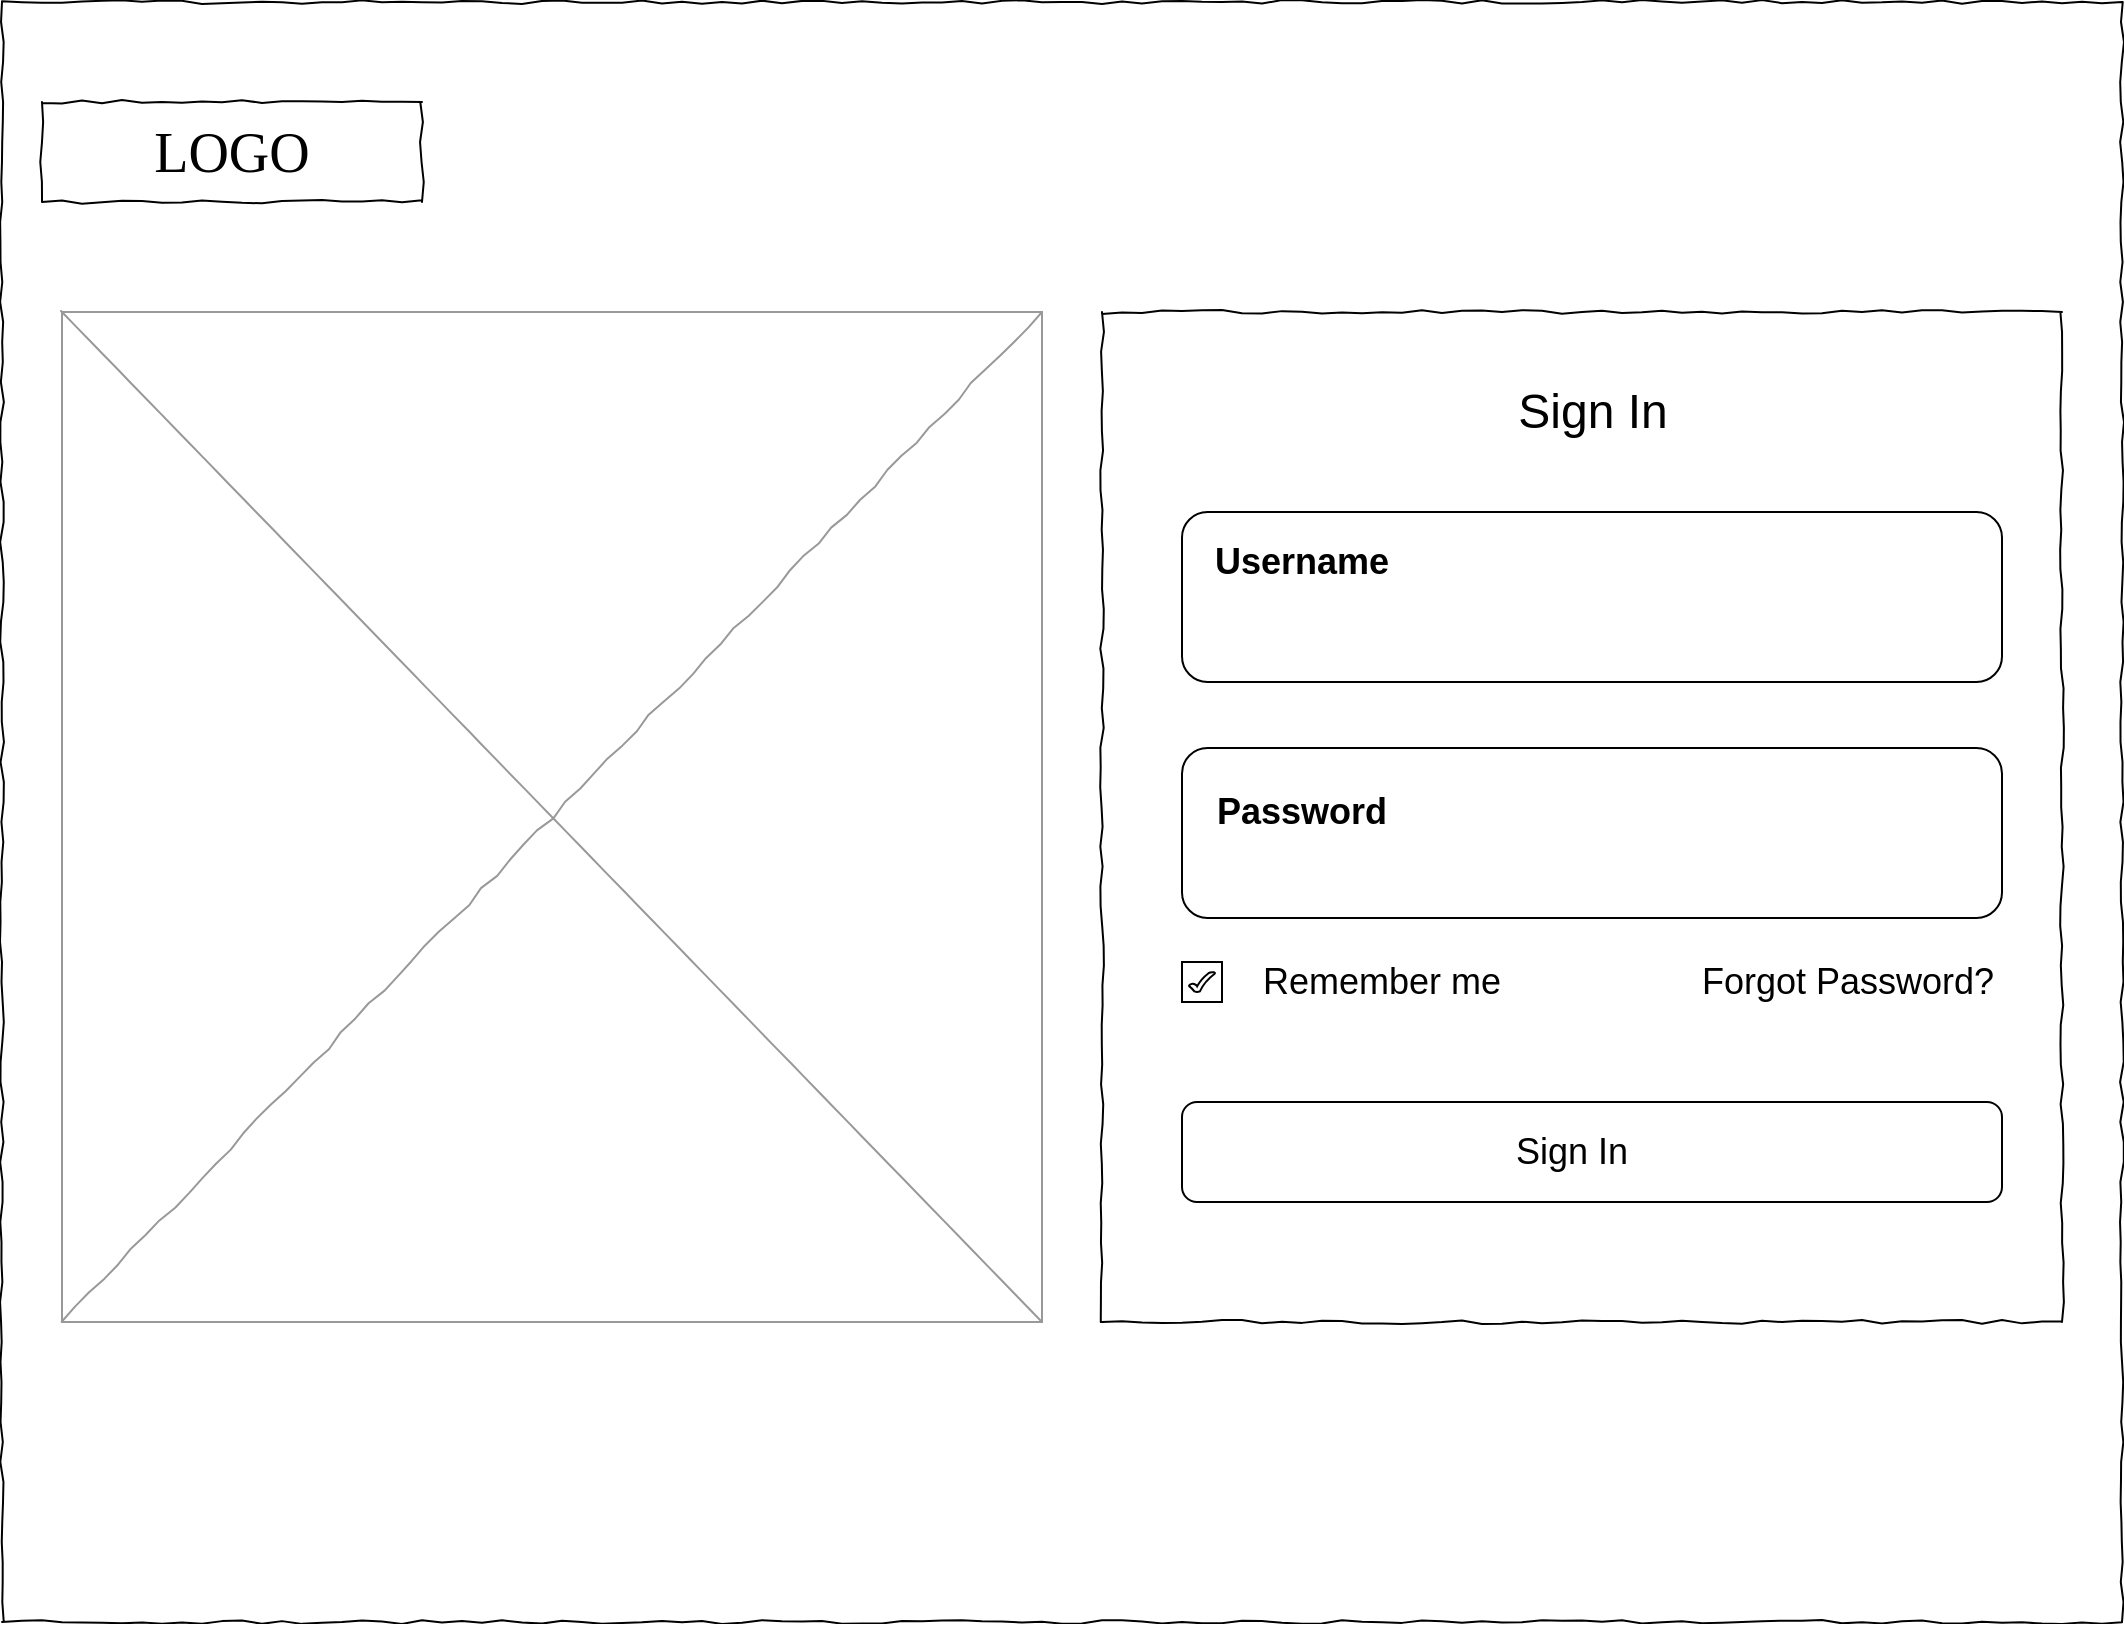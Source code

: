 <mxfile version="20.4.0" type="gitlab" pages="8">
  <diagram name="Login" id="03018318-947c-dd8e-b7a3-06fadd420f32">
    <mxGraphModel dx="1738" dy="1022" grid="1" gridSize="10" guides="1" tooltips="1" connect="1" arrows="1" fold="1" page="1" pageScale="1" pageWidth="1100" pageHeight="850" background="#ffffff" math="0" shadow="0">
      <root>
        <mxCell id="0" />
        <mxCell id="1" parent="0" />
        <mxCell id="677b7b8949515195-1" value="" style="whiteSpace=wrap;html=1;rounded=0;shadow=0;labelBackgroundColor=none;strokeWidth=1;fontFamily=Verdana;fontSize=12;align=center;comic=1;" parent="1" vertex="1">
          <mxGeometry x="20" y="10" width="1060" height="810" as="geometry" />
        </mxCell>
        <mxCell id="677b7b8949515195-2" value="LOGO" style="whiteSpace=wrap;html=1;rounded=0;shadow=0;labelBackgroundColor=none;strokeWidth=1;fontFamily=Verdana;fontSize=28;align=center;comic=1;" parent="1" vertex="1">
          <mxGeometry x="40" y="60" width="190" height="50" as="geometry" />
        </mxCell>
        <mxCell id="677b7b8949515195-16" value="" style="verticalLabelPosition=bottom;shadow=0;dashed=0;align=center;html=1;verticalAlign=top;strokeWidth=1;shape=mxgraph.mockup.graphics.simpleIcon;strokeColor=#999999;rounded=0;labelBackgroundColor=none;fontFamily=Verdana;fontSize=14;fontColor=#000000;comic=1;" parent="1" vertex="1">
          <mxGeometry x="50" y="165" width="490" height="505" as="geometry" />
        </mxCell>
        <mxCell id="677b7b8949515195-25" value="" style="whiteSpace=wrap;html=1;rounded=0;shadow=0;labelBackgroundColor=none;strokeWidth=1;fillColor=none;fontFamily=Verdana;fontSize=12;align=center;comic=1;" parent="1" vertex="1">
          <mxGeometry x="570" y="165" width="480" height="505" as="geometry" />
        </mxCell>
        <mxCell id="UdsqHwpvmeGNgo56mXLx-1" value="&lt;font style=&quot;font-size: 24px;&quot;&gt;Sign In&lt;/font&gt;" style="text;html=1;strokeColor=none;fillColor=none;align=center;verticalAlign=middle;whiteSpace=wrap;rounded=0;" parent="1" vertex="1">
          <mxGeometry x="762.5" y="200" width="105" height="30" as="geometry" />
        </mxCell>
        <mxCell id="UdsqHwpvmeGNgo56mXLx-2" value="" style="rounded=1;whiteSpace=wrap;html=1;fontSize=24;" parent="1" vertex="1">
          <mxGeometry x="610" y="265" width="410" height="85" as="geometry" />
        </mxCell>
        <mxCell id="UdsqHwpvmeGNgo56mXLx-3" value="&lt;font style=&quot;font-size: 18px;&quot;&gt;&lt;b&gt;Username&lt;/b&gt;&lt;/font&gt;" style="text;html=1;strokeColor=none;fillColor=none;align=center;verticalAlign=middle;whiteSpace=wrap;rounded=0;fontSize=24;" parent="1" vertex="1">
          <mxGeometry x="620" y="275" width="100" height="25" as="geometry" />
        </mxCell>
        <mxCell id="UdsqHwpvmeGNgo56mXLx-4" value="" style="rounded=1;whiteSpace=wrap;html=1;fontSize=24;" parent="1" vertex="1">
          <mxGeometry x="610" y="383" width="410" height="85" as="geometry" />
        </mxCell>
        <mxCell id="UdsqHwpvmeGNgo56mXLx-5" value="&lt;font style=&quot;font-size: 18px;&quot;&gt;&lt;b&gt;Password&lt;/b&gt;&lt;/font&gt;" style="text;html=1;strokeColor=none;fillColor=none;align=center;verticalAlign=middle;whiteSpace=wrap;rounded=0;fontSize=24;" parent="1" vertex="1">
          <mxGeometry x="620" y="400" width="100" height="25" as="geometry" />
        </mxCell>
        <mxCell id="UdsqHwpvmeGNgo56mXLx-6" value="" style="whiteSpace=wrap;html=1;aspect=fixed;fontSize=18;" parent="1" vertex="1">
          <mxGeometry x="610" y="490" width="20" height="20" as="geometry" />
        </mxCell>
        <mxCell id="UdsqHwpvmeGNgo56mXLx-8" value="" style="verticalLabelPosition=bottom;verticalAlign=top;html=1;shape=mxgraph.basic.tick;fontSize=18;" parent="1" vertex="1">
          <mxGeometry x="613.5" y="495" width="13" height="10" as="geometry" />
        </mxCell>
        <mxCell id="UdsqHwpvmeGNgo56mXLx-9" value="Remember me" style="text;html=1;strokeColor=none;fillColor=none;align=center;verticalAlign=middle;whiteSpace=wrap;rounded=0;fontSize=18;" parent="1" vertex="1">
          <mxGeometry x="645" y="485" width="130" height="30" as="geometry" />
        </mxCell>
        <mxCell id="UdsqHwpvmeGNgo56mXLx-10" style="edgeStyle=orthogonalEdgeStyle;rounded=0;orthogonalLoop=1;jettySize=auto;html=1;exitX=0.5;exitY=1;exitDx=0;exitDy=0;fontSize=18;" parent="1" source="UdsqHwpvmeGNgo56mXLx-9" target="UdsqHwpvmeGNgo56mXLx-9" edge="1">
          <mxGeometry relative="1" as="geometry" />
        </mxCell>
        <mxCell id="UdsqHwpvmeGNgo56mXLx-11" value="Forgot Password?" style="text;html=1;strokeColor=none;fillColor=none;align=center;verticalAlign=middle;whiteSpace=wrap;rounded=0;fontSize=18;" parent="1" vertex="1">
          <mxGeometry x="867.5" y="485" width="150" height="30" as="geometry" />
        </mxCell>
        <mxCell id="UdsqHwpvmeGNgo56mXLx-12" value="" style="rounded=1;whiteSpace=wrap;html=1;fontSize=18;" parent="1" vertex="1">
          <mxGeometry x="610" y="560" width="410" height="50" as="geometry" />
        </mxCell>
        <mxCell id="UdsqHwpvmeGNgo56mXLx-13" value="Sign In" style="text;html=1;strokeColor=none;fillColor=none;align=center;verticalAlign=middle;whiteSpace=wrap;rounded=0;fontSize=18;" parent="1" vertex="1">
          <mxGeometry x="775" y="570" width="60" height="30" as="geometry" />
        </mxCell>
      </root>
    </mxGraphModel>
  </diagram>
  <diagram id="28LpXoS0LT-sCyKGoPB5" name="Home">
    <mxGraphModel dx="2607" dy="1533" grid="1" gridSize="10" guides="1" tooltips="1" connect="1" arrows="1" fold="1" page="1" pageScale="1" pageWidth="1100" pageHeight="850" math="0" shadow="0">
      <root>
        <mxCell id="0" />
        <mxCell id="1" parent="0" />
        <mxCell id="3lk_yUzZL0oR9BHuXsL9-1" value="" style="whiteSpace=wrap;html=1;rounded=0;shadow=0;labelBackgroundColor=none;strokeWidth=1;fontFamily=Verdana;fontSize=12;align=center;comic=1;" vertex="1" parent="1">
          <mxGeometry x="19" y="30" width="1060" height="2890" as="geometry" />
        </mxCell>
        <mxCell id="3lk_yUzZL0oR9BHuXsL9-2" value="" style="whiteSpace=wrap;html=1;rounded=0;shadow=0;labelBackgroundColor=none;strokeWidth=1;fillColor=none;fontFamily=Verdana;fontSize=12;align=center;comic=1;" vertex="1" parent="1">
          <mxGeometry x="39" y="50" width="1020" height="80" as="geometry" />
        </mxCell>
        <mxCell id="3lk_yUzZL0oR9BHuXsL9-3" value="LOGO" style="whiteSpace=wrap;html=1;rounded=0;shadow=0;labelBackgroundColor=none;strokeWidth=1;fontFamily=Verdana;fontSize=28;align=center;comic=1;" vertex="1" parent="1">
          <mxGeometry x="67.25" y="70" width="150" height="40" as="geometry" />
        </mxCell>
        <mxCell id="3lk_yUzZL0oR9BHuXsL9-4" value="Home" style="text;html=1;strokeColor=none;fillColor=none;align=center;verticalAlign=middle;whiteSpace=wrap;rounded=0;fontSize=18;" vertex="1" parent="1">
          <mxGeometry x="474" y="75" width="80" height="30" as="geometry" />
        </mxCell>
        <mxCell id="3lk_yUzZL0oR9BHuXsL9-5" value="Ground Status" style="text;html=1;strokeColor=none;fillColor=none;align=center;verticalAlign=middle;whiteSpace=wrap;rounded=0;fontSize=18;" vertex="1" parent="1">
          <mxGeometry x="569" y="75" width="130" height="30" as="geometry" />
        </mxCell>
        <mxCell id="3lk_yUzZL0oR9BHuXsL9-6" value="&lt;font style=&quot;font-size: 18px;&quot;&gt;Login&lt;/font&gt;" style="whiteSpace=wrap;html=1;rounded=0;shadow=0;labelBackgroundColor=none;strokeWidth=1;fontFamily=Verdana;fontSize=28;align=center;comic=1;" vertex="1" parent="1">
          <mxGeometry x="959" y="70" width="70" height="40" as="geometry" />
        </mxCell>
        <mxCell id="x3C_PMNkNT-a53uKFIDU-1" value="" style="rounded=1;whiteSpace=wrap;html=1;fontSize=20;" vertex="1" parent="1">
          <mxGeometry x="79" y="470" width="180" height="60" as="geometry" />
        </mxCell>
        <mxCell id="x3C_PMNkNT-a53uKFIDU-2" value="Book Now" style="text;html=1;strokeColor=none;fillColor=none;align=center;verticalAlign=middle;whiteSpace=wrap;rounded=0;fontSize=20;" vertex="1" parent="1">
          <mxGeometry x="116.5" y="485" width="105" height="30" as="geometry" />
        </mxCell>
        <mxCell id="x3C_PMNkNT-a53uKFIDU-3" value="" style="verticalLabelPosition=bottom;shadow=0;dashed=0;align=center;html=1;verticalAlign=top;strokeWidth=1;shape=mxgraph.mockup.graphics.simpleIcon;strokeColor=#999999;rounded=0;labelBackgroundColor=none;fontFamily=Verdana;fontSize=14;fontColor=#000000;comic=1;" vertex="1" parent="1">
          <mxGeometry x="509" y="180" width="545" height="370" as="geometry" />
        </mxCell>
        <mxCell id="x3C_PMNkNT-a53uKFIDU-4" value="&lt;font style=&quot;line-height: 1.4; font-size: 35px;&quot;&gt;Gyalpozhing Turf Booking&lt;/font&gt;" style="text;html=1;strokeColor=none;fillColor=none;align=left;verticalAlign=middle;whiteSpace=wrap;rounded=0;fontSize=18;" vertex="1" parent="1">
          <mxGeometry x="74" y="180" width="400" height="120" as="geometry" />
        </mxCell>
        <mxCell id="jcmbYtluNmZdqwHN9EjL-1" value="&lt;h1 style=&quot;font-size: 20px;&quot;&gt;&lt;span style=&quot;background-color: initial; font-weight: normal;&quot;&gt;Lorem ipsum dolor sit amet, consectetur adipisicing elit, sed do eiusmod tempor incididunt ut labore et dolore magna aliqua.&lt;/span&gt;&lt;br&gt;&lt;/h1&gt;" style="text;html=1;strokeColor=none;fillColor=none;spacing=5;spacingTop=-20;whiteSpace=wrap;overflow=hidden;rounded=0;fontSize=35;" vertex="1" parent="1">
          <mxGeometry x="74" y="330" width="390" height="120" as="geometry" />
        </mxCell>
        <mxCell id="C14pZlyhhS7TLcDpp8Ah-1" value="&lt;h1 style=&quot;font-size: 20px;&quot;&gt;&lt;span style=&quot;background-color: initial; font-weight: normal;&quot;&gt;Lorem ipsum dolor sit amet, consectetur adipisicing elit, sed do eiusmod tempor incididunt ut labore et dolore magna aliqua.&lt;/span&gt;&lt;span style=&quot;font-weight: normal;&quot;&gt;Lorem ipsum dolor sit amet, consectetur adipisicing elit, sed do eiusmod tempor incididunt ut labore et dolore magna aliqua. Lorem ipsum dolor sit amet, consectetur adipisicing elit, sed do eiusmod tempor.&lt;/span&gt;&lt;br&gt;&lt;/h1&gt;" style="text;html=1;strokeColor=none;fillColor=none;spacing=5;spacingTop=-20;whiteSpace=wrap;overflow=hidden;rounded=0;fontSize=35;" vertex="1" parent="1">
          <mxGeometry x="439" y="830" width="600" height="150" as="geometry" />
        </mxCell>
        <mxCell id="C14pZlyhhS7TLcDpp8Ah-2" value="" style="verticalLabelPosition=bottom;shadow=0;dashed=0;align=center;html=1;verticalAlign=top;strokeWidth=1;shape=mxgraph.mockup.graphics.simpleIcon;strokeColor=#999999;rounded=0;labelBackgroundColor=none;fontFamily=Verdana;fontSize=14;fontColor=#000000;comic=1;" vertex="1" parent="1">
          <mxGeometry x="77.5" y="750" width="301.5" height="290" as="geometry" />
        </mxCell>
        <mxCell id="C14pZlyhhS7TLcDpp8Ah-3" value="&lt;font style=&quot;font-size: 30px;&quot;&gt;About&lt;/font&gt;" style="text;html=1;strokeColor=none;fillColor=none;align=center;verticalAlign=middle;whiteSpace=wrap;rounded=0;fontSize=20;" vertex="1" parent="1">
          <mxGeometry x="449" y="660" width="130" height="50" as="geometry" />
        </mxCell>
        <mxCell id="C14pZlyhhS7TLcDpp8Ah-4" value="&lt;font style=&quot;font-size: 20px;&quot;&gt;&lt;b&gt;Section Title&lt;/b&gt;&lt;/font&gt;" style="text;html=1;strokeColor=none;fillColor=none;align=center;verticalAlign=middle;whiteSpace=wrap;rounded=0;fontSize=30;" vertex="1" parent="1">
          <mxGeometry x="439" y="770" width="126.5" height="40" as="geometry" />
        </mxCell>
        <mxCell id="pJ6s4FNVI2hZ2-JoyW5o-2" value="&lt;font style=&quot;font-size: 30px;&quot;&gt;Our Team&lt;/font&gt;" style="text;html=1;strokeColor=none;fillColor=none;align=center;verticalAlign=middle;whiteSpace=wrap;rounded=0;fontSize=20;" vertex="1" parent="1">
          <mxGeometry x="439" y="1110" width="185" height="50" as="geometry" />
        </mxCell>
        <mxCell id="pJ6s4FNVI2hZ2-JoyW5o-3" value="" style="verticalLabelPosition=bottom;shadow=0;dashed=0;align=center;html=1;verticalAlign=top;strokeWidth=1;shape=mxgraph.mockup.graphics.simpleIcon;strokeColor=#999999;rounded=0;labelBackgroundColor=none;fontFamily=Verdana;fontSize=14;fontColor=#000000;comic=1;" vertex="1" parent="1">
          <mxGeometry x="62.5" y="1340" width="221.5" height="240" as="geometry" />
        </mxCell>
        <mxCell id="pJ6s4FNVI2hZ2-JoyW5o-4" value="&lt;h1 style=&quot;text-align: center; font-size: 20px;&quot;&gt;&lt;span style=&quot;background-color: initial; font-weight: normal;&quot;&gt;Lorem ipsum dolor sit amet, consectetur adipisicing elit, sed do eiusmod tempor incididunt ut labore et dolore magna aliqua.&lt;/span&gt;&lt;span style=&quot;font-weight: normal;&quot;&gt;Lorem ipsum dolor sit amet, consectetur adipisicing elit, sed do.&lt;/span&gt;&lt;br&gt;&lt;/h1&gt;" style="text;html=1;strokeColor=none;fillColor=none;spacing=5;spacingTop=-20;whiteSpace=wrap;overflow=hidden;rounded=0;fontSize=35;" vertex="1" parent="1">
          <mxGeometry x="139" y="1190" width="860" height="70" as="geometry" />
        </mxCell>
        <mxCell id="pJ6s4FNVI2hZ2-JoyW5o-5" value="" style="verticalLabelPosition=bottom;shadow=0;dashed=0;align=center;html=1;verticalAlign=top;strokeWidth=1;shape=mxgraph.mockup.graphics.simpleIcon;strokeColor=#999999;rounded=0;labelBackgroundColor=none;fontFamily=Verdana;fontSize=14;fontColor=#000000;comic=1;" vertex="1" parent="1">
          <mxGeometry x="324" y="1340" width="220" height="240" as="geometry" />
        </mxCell>
        <mxCell id="pJ6s4FNVI2hZ2-JoyW5o-6" value="" style="verticalLabelPosition=bottom;shadow=0;dashed=0;align=center;html=1;verticalAlign=top;strokeWidth=1;shape=mxgraph.mockup.graphics.simpleIcon;strokeColor=#999999;rounded=0;labelBackgroundColor=none;fontFamily=Verdana;fontSize=14;fontColor=#000000;comic=1;" vertex="1" parent="1">
          <mxGeometry x="579" y="1340" width="223.5" height="240" as="geometry" />
        </mxCell>
        <mxCell id="pJ6s4FNVI2hZ2-JoyW5o-7" value="" style="verticalLabelPosition=bottom;shadow=0;dashed=0;align=center;html=1;verticalAlign=top;strokeWidth=1;shape=mxgraph.mockup.graphics.simpleIcon;strokeColor=#999999;rounded=0;labelBackgroundColor=none;fontFamily=Verdana;fontSize=14;fontColor=#000000;comic=1;" vertex="1" parent="1">
          <mxGeometry x="839" y="1340" width="220" height="240" as="geometry" />
        </mxCell>
        <mxCell id="pJ6s4FNVI2hZ2-JoyW5o-8" value="&amp;lt;" style="text;html=1;strokeColor=none;fillColor=none;align=center;verticalAlign=middle;whiteSpace=wrap;rounded=0;fontSize=20;" vertex="1" parent="1">
          <mxGeometry x="509" y="1630" width="13.5" height="10" as="geometry" />
        </mxCell>
        <mxCell id="pJ6s4FNVI2hZ2-JoyW5o-9" value="&amp;gt;" style="text;html=1;strokeColor=none;fillColor=none;align=center;verticalAlign=middle;whiteSpace=wrap;rounded=0;fontSize=20;" vertex="1" parent="1">
          <mxGeometry x="589" y="1630" width="10" height="10" as="geometry" />
        </mxCell>
        <mxCell id="pJ6s4FNVI2hZ2-JoyW5o-10" value="" style="ellipse;whiteSpace=wrap;html=1;aspect=fixed;fontSize=20;fillColor=#000000;" vertex="1" parent="1">
          <mxGeometry x="526.5" y="1630" width="10" height="10" as="geometry" />
        </mxCell>
        <mxCell id="pJ6s4FNVI2hZ2-JoyW5o-11" value="" style="ellipse;whiteSpace=wrap;html=1;aspect=fixed;fontSize=20;fillColor=#FFFFFF;" vertex="1" parent="1">
          <mxGeometry x="549" y="1630" width="10" height="10" as="geometry" />
        </mxCell>
        <mxCell id="pJ6s4FNVI2hZ2-JoyW5o-12" value="" style="ellipse;whiteSpace=wrap;html=1;aspect=fixed;fontSize=20;fillColor=#FFFFFF;" vertex="1" parent="1">
          <mxGeometry x="569" y="1630" width="10" height="10" as="geometry" />
        </mxCell>
        <mxCell id="Fw2Qlh0gjbZtp2c1oF9M-1" value="&lt;font style=&quot;font-size: 30px;&quot;&gt;Pricing&lt;/font&gt;" style="text;html=1;strokeColor=none;fillColor=none;align=center;verticalAlign=middle;whiteSpace=wrap;rounded=0;fontSize=20;" vertex="1" parent="1">
          <mxGeometry x="456.5" y="1730" width="185" height="50" as="geometry" />
        </mxCell>
        <mxCell id="Fw2Qlh0gjbZtp2c1oF9M-2" value="&lt;h1 style=&quot;text-align: center; font-size: 20px;&quot;&gt;&lt;span style=&quot;background-color: initial; font-weight: normal;&quot;&gt;Lorem ipsum dolor sit amet, consectetur adipisicing elit, sed do eiusmod tempor incididuntsdf.&lt;/span&gt;&lt;br&gt;&lt;/h1&gt;" style="text;html=1;strokeColor=none;fillColor=none;spacing=5;spacingTop=-20;whiteSpace=wrap;overflow=hidden;rounded=0;fontSize=35;" vertex="1" parent="1">
          <mxGeometry x="121.5" y="1790" width="857.5" height="50" as="geometry" />
        </mxCell>
        <mxCell id="Fw2Qlh0gjbZtp2c1oF9M-3" value="" style="rounded=1;whiteSpace=wrap;html=1;fontSize=20;fillColor=#FFFFFF;" vertex="1" parent="1">
          <mxGeometry x="390.5" y="1840" width="367" height="80" as="geometry" />
        </mxCell>
        <mxCell id="Fw2Qlh0gjbZtp2c1oF9M-4" value="" style="rounded=1;whiteSpace=wrap;html=1;fontSize=20;fillColor=#FFFFFF;" vertex="1" parent="1">
          <mxGeometry x="565.5" y="1840" width="190" height="80" as="geometry" />
        </mxCell>
        <mxCell id="Fw2Qlh0gjbZtp2c1oF9M-5" value="&lt;font style=&quot;font-size: 18px;&quot;&gt;SUMMER TIME&lt;/font&gt;" style="text;html=1;strokeColor=none;fillColor=none;align=center;verticalAlign=middle;whiteSpace=wrap;rounded=0;fontSize=20;" vertex="1" parent="1">
          <mxGeometry x="404" y="1857.5" width="140" height="45" as="geometry" />
        </mxCell>
        <mxCell id="Fw2Qlh0gjbZtp2c1oF9M-6" value="&lt;font style=&quot;font-size: 18px;&quot;&gt;WINTER TIME&lt;/font&gt;" style="text;html=1;strokeColor=none;fillColor=none;align=center;verticalAlign=middle;whiteSpace=wrap;rounded=0;fontSize=20;" vertex="1" parent="1">
          <mxGeometry x="590.5" y="1857.5" width="140" height="45" as="geometry" />
        </mxCell>
        <mxCell id="Dk6HpSo8t9v_sODAQv4F-1" value="" style="rounded=0;whiteSpace=wrap;html=1;fontSize=22;" vertex="1" parent="1">
          <mxGeometry x="116.5" y="1990" width="400" height="410" as="geometry" />
        </mxCell>
        <mxCell id="Dk6HpSo8t9v_sODAQv4F-2" value="" style="rounded=0;whiteSpace=wrap;html=1;fontSize=22;" vertex="1" parent="1">
          <mxGeometry x="589" y="1990" width="400" height="410" as="geometry" />
        </mxCell>
        <mxCell id="Dk6HpSo8t9v_sODAQv4F-3" value="&lt;font style=&quot;font-size: 20px;&quot;&gt;This is the description&lt;/font&gt;" style="text;html=1;strokeColor=none;fillColor=none;align=center;verticalAlign=middle;whiteSpace=wrap;rounded=0;fontSize=22;" vertex="1" parent="1">
          <mxGeometry x="139" y="2080" width="230" height="30" as="geometry" />
        </mxCell>
        <mxCell id="Dk6HpSo8t9v_sODAQv4F-4" value="&lt;font style=&quot;font-size: 24px;&quot;&gt;Day Time&lt;/font&gt;" style="text;html=1;strokeColor=none;fillColor=none;align=center;verticalAlign=middle;whiteSpace=wrap;rounded=0;" vertex="1" parent="1">
          <mxGeometry x="149" y="2020" width="115" height="30" as="geometry" />
        </mxCell>
        <mxCell id="Dk6HpSo8t9v_sODAQv4F-5" value="&lt;font style=&quot;font-size: 20px;&quot;&gt;This is the description&lt;/font&gt;" style="text;html=1;strokeColor=none;fillColor=none;align=center;verticalAlign=middle;whiteSpace=wrap;rounded=0;fontSize=22;" vertex="1" parent="1">
          <mxGeometry x="139" y="2130" width="230" height="30" as="geometry" />
        </mxCell>
        <mxCell id="Dk6HpSo8t9v_sODAQv4F-6" value="&lt;font style=&quot;font-size: 20px;&quot;&gt;This is the description&lt;/font&gt;" style="text;html=1;strokeColor=none;fillColor=none;align=center;verticalAlign=middle;whiteSpace=wrap;rounded=0;fontSize=22;" vertex="1" parent="1">
          <mxGeometry x="139" y="2180" width="230" height="30" as="geometry" />
        </mxCell>
        <mxCell id="Dk6HpSo8t9v_sODAQv4F-7" value="&lt;font style=&quot;font-size: 20px;&quot;&gt;This is the description&lt;/font&gt;" style="text;html=1;strokeColor=none;fillColor=none;align=center;verticalAlign=middle;whiteSpace=wrap;rounded=0;fontSize=22;" vertex="1" parent="1">
          <mxGeometry x="139" y="2230" width="230" height="30" as="geometry" />
        </mxCell>
        <mxCell id="Dk6HpSo8t9v_sODAQv4F-8" value="" style="rounded=1;whiteSpace=wrap;html=1;fontSize=20;" vertex="1" parent="1">
          <mxGeometry x="149" y="2300" width="320" height="50" as="geometry" />
        </mxCell>
        <mxCell id="Dk6HpSo8t9v_sODAQv4F-9" value="&lt;font style=&quot;font-size: 24px;&quot;&gt;Night Time&lt;/font&gt;" style="text;html=1;strokeColor=none;fillColor=none;align=center;verticalAlign=middle;whiteSpace=wrap;rounded=0;" vertex="1" parent="1">
          <mxGeometry x="624" y="2020" width="155" height="30" as="geometry" />
        </mxCell>
        <mxCell id="Dk6HpSo8t9v_sODAQv4F-10" value="&lt;font style=&quot;font-size: 20px;&quot;&gt;This is the description&lt;/font&gt;" style="text;html=1;strokeColor=none;fillColor=none;align=center;verticalAlign=middle;whiteSpace=wrap;rounded=0;fontSize=22;" vertex="1" parent="1">
          <mxGeometry x="624" y="2080" width="230" height="30" as="geometry" />
        </mxCell>
        <mxCell id="Dk6HpSo8t9v_sODAQv4F-11" value="&lt;font style=&quot;font-size: 20px;&quot;&gt;This is the description&lt;/font&gt;" style="text;html=1;strokeColor=none;fillColor=none;align=center;verticalAlign=middle;whiteSpace=wrap;rounded=0;fontSize=22;" vertex="1" parent="1">
          <mxGeometry x="624" y="2130" width="230" height="30" as="geometry" />
        </mxCell>
        <mxCell id="Dk6HpSo8t9v_sODAQv4F-12" value="&lt;font style=&quot;font-size: 20px;&quot;&gt;This is the description&lt;/font&gt;" style="text;html=1;strokeColor=none;fillColor=none;align=center;verticalAlign=middle;whiteSpace=wrap;rounded=0;fontSize=22;" vertex="1" parent="1">
          <mxGeometry x="624" y="2180" width="230" height="30" as="geometry" />
        </mxCell>
        <mxCell id="Dk6HpSo8t9v_sODAQv4F-13" value="&lt;font style=&quot;font-size: 20px;&quot;&gt;This is the description&lt;/font&gt;" style="text;html=1;strokeColor=none;fillColor=none;align=center;verticalAlign=middle;whiteSpace=wrap;rounded=0;fontSize=22;" vertex="1" parent="1">
          <mxGeometry x="624" y="2230" width="230" height="30" as="geometry" />
        </mxCell>
        <mxCell id="Dk6HpSo8t9v_sODAQv4F-14" value="" style="rounded=1;whiteSpace=wrap;html=1;fontSize=20;" vertex="1" parent="1">
          <mxGeometry x="629" y="2300" width="320" height="50" as="geometry" />
        </mxCell>
        <mxCell id="Dk6HpSo8t9v_sODAQv4F-15" value="Check Status" style="text;html=1;strokeColor=none;fillColor=none;align=center;verticalAlign=middle;whiteSpace=wrap;rounded=0;fontSize=20;" vertex="1" parent="1">
          <mxGeometry x="235.5" y="2310" width="150" height="30" as="geometry" />
        </mxCell>
        <mxCell id="Dk6HpSo8t9v_sODAQv4F-16" value="Check Status" style="text;html=1;strokeColor=none;fillColor=none;align=center;verticalAlign=middle;whiteSpace=wrap;rounded=0;fontSize=20;" vertex="1" parent="1">
          <mxGeometry x="706.5" y="2310" width="150" height="30" as="geometry" />
        </mxCell>
        <mxCell id="wSEONsZWKB2vG-lBR0xf-1" value="LOGO" style="whiteSpace=wrap;html=1;rounded=0;shadow=0;labelBackgroundColor=none;strokeWidth=1;fontFamily=Verdana;fontSize=28;align=center;comic=1;" vertex="1" parent="1">
          <mxGeometry x="77.5" y="2520" width="150" height="40" as="geometry" />
        </mxCell>
        <mxCell id="wSEONsZWKB2vG-lBR0xf-2" value="&lt;font size=&quot;1&quot; style=&quot;&quot;&gt;&lt;b style=&quot;font-size: 26px;&quot;&gt;Contact&lt;/b&gt;&lt;/font&gt;" style="text;html=1;strokeColor=none;fillColor=none;align=center;verticalAlign=middle;whiteSpace=wrap;rounded=0;fontSize=20;" vertex="1" parent="1">
          <mxGeometry x="319" y="2525" width="115" height="30" as="geometry" />
        </mxCell>
        <mxCell id="wSEONsZWKB2vG-lBR0xf-3" value="" style="shape=mxgraph.signs.tech.telephone_3;html=1;pointerEvents=1;fillColor=#000000;strokeColor=none;verticalLabelPosition=bottom;verticalAlign=top;align=center;fontSize=22;" vertex="1" parent="1">
          <mxGeometry x="329" y="2580" width="14" height="20" as="geometry" />
        </mxCell>
        <mxCell id="wSEONsZWKB2vG-lBR0xf-4" value="" style="sketch=0;outlineConnect=0;fontColor=#232F3E;gradientColor=none;fillColor=#232F3D;strokeColor=none;dashed=0;verticalLabelPosition=bottom;verticalAlign=top;align=center;html=1;fontSize=12;fontStyle=0;aspect=fixed;pointerEvents=1;shape=mxgraph.aws4.email_2;" vertex="1" parent="1">
          <mxGeometry x="329" y="2640" width="23.88" height="15" as="geometry" />
        </mxCell>
        <mxCell id="wSEONsZWKB2vG-lBR0xf-5" value="+975 17234567" style="text;html=1;strokeColor=none;fillColor=none;align=center;verticalAlign=middle;whiteSpace=wrap;rounded=0;fontSize=22;" vertex="1" parent="1">
          <mxGeometry x="369" y="2580" width="170" height="20" as="geometry" />
        </mxCell>
        <mxCell id="wSEONsZWKB2vG-lBR0xf-6" value="abcdef12@gmail.com" style="text;html=1;strokeColor=none;fillColor=none;align=center;verticalAlign=middle;whiteSpace=wrap;rounded=0;fontSize=22;" vertex="1" parent="1">
          <mxGeometry x="385.5" y="2640" width="210" height="20" as="geometry" />
        </mxCell>
        <mxCell id="wSEONsZWKB2vG-lBR0xf-7" value="" style="shape=image;html=1;verticalAlign=top;verticalLabelPosition=bottom;labelBackgroundColor=#ffffff;imageAspect=0;aspect=fixed;image=https://cdn1.iconfinder.com/data/icons/social-media-rounded-corners/512/Rounded_Facebook_svg-128.png;fontSize=22;" vertex="1" parent="1">
          <mxGeometry x="329" y="2710" width="40" height="40" as="geometry" />
        </mxCell>
        <mxCell id="wSEONsZWKB2vG-lBR0xf-8" value="" style="shape=image;html=1;verticalAlign=top;verticalLabelPosition=bottom;labelBackgroundColor=#ffffff;imageAspect=0;aspect=fixed;image=https://cdn1.iconfinder.com/data/icons/social-media-rounded-corners/512/Rounded_Instagram_svg-128.png;fontSize=22;" vertex="1" parent="1">
          <mxGeometry x="399" y="2710" width="40" height="40" as="geometry" />
        </mxCell>
        <mxCell id="bBW6B6wyaS8PHvfzWSJn-1" value="" style="shape=image;html=1;verticalAlign=top;verticalLabelPosition=bottom;labelBackgroundColor=#ffffff;imageAspect=0;aspect=fixed;image=https://cdn1.iconfinder.com/data/icons/social-media-rounded-corners/512/Rounded_Twitter5_svg-128.png;fontSize=22;" vertex="1" parent="1">
          <mxGeometry x="469" y="2710" width="40" height="40" as="geometry" />
        </mxCell>
        <mxCell id="bBW6B6wyaS8PHvfzWSJn-2" value="" style="shape=image;html=1;verticalAlign=top;verticalLabelPosition=bottom;labelBackgroundColor=#ffffff;imageAspect=0;aspect=fixed;image=https://cdn3.iconfinder.com/data/icons/brands-applications/512/linked_in-128.png;fontSize=22;" vertex="1" parent="1">
          <mxGeometry x="539" y="2710" width="40" height="40" as="geometry" />
        </mxCell>
        <mxCell id="gztUfN451Ss9NFXvi7VF-1" value="" style="whiteSpace=wrap;html=1;rounded=0;shadow=0;labelBackgroundColor=none;strokeColor=#000000;strokeWidth=1;fillColor=none;fontFamily=Verdana;fontSize=12;fontColor=#000000;align=center;comic=1;" vertex="1" parent="1">
          <mxGeometry x="20.25" y="2460" width="1060" height="360" as="geometry" />
        </mxCell>
        <mxCell id="gztUfN451Ss9NFXvi7VF-9" value="&amp;lt;" style="text;html=1;strokeColor=none;fillColor=none;align=center;verticalAlign=middle;whiteSpace=wrap;rounded=0;fontSize=20;" vertex="1" parent="1">
          <mxGeometry x="929" y="990" width="13.5" height="10" as="geometry" />
        </mxCell>
        <mxCell id="gztUfN451Ss9NFXvi7VF-10" value="&amp;gt;" style="text;html=1;strokeColor=none;fillColor=none;align=center;verticalAlign=middle;whiteSpace=wrap;rounded=0;fontSize=20;" vertex="1" parent="1">
          <mxGeometry x="1009" y="990" width="10" height="10" as="geometry" />
        </mxCell>
        <mxCell id="gztUfN451Ss9NFXvi7VF-11" value="" style="ellipse;whiteSpace=wrap;html=1;aspect=fixed;fontSize=20;fillColor=#000000;" vertex="1" parent="1">
          <mxGeometry x="949" y="990" width="10" height="10" as="geometry" />
        </mxCell>
        <mxCell id="gztUfN451Ss9NFXvi7VF-12" value="" style="ellipse;whiteSpace=wrap;html=1;aspect=fixed;fontSize=20;fillColor=#FFFFFF;" vertex="1" parent="1">
          <mxGeometry x="969" y="990" width="10" height="10" as="geometry" />
        </mxCell>
        <mxCell id="gztUfN451Ss9NFXvi7VF-13" value="" style="ellipse;whiteSpace=wrap;html=1;aspect=fixed;fontSize=20;fillColor=#FFFFFF;" vertex="1" parent="1">
          <mxGeometry x="989" y="990" width="10" height="10" as="geometry" />
        </mxCell>
        <mxCell id="gztUfN451Ss9NFXvi7VF-35" value="&lt;font size=&quot;1&quot; style=&quot;&quot;&gt;&lt;b style=&quot;font-size: 26px;&quot;&gt;Feedback&lt;/b&gt;&lt;/font&gt;" style="text;html=1;strokeColor=none;fillColor=none;align=center;verticalAlign=middle;whiteSpace=wrap;rounded=0;fontSize=20;" vertex="1" parent="1">
          <mxGeometry x="719" y="2525" width="125" height="30" as="geometry" />
        </mxCell>
        <mxCell id="gztUfN451Ss9NFXvi7VF-36" value="" style="rounded=0;whiteSpace=wrap;html=1;fontSize=26;" vertex="1" parent="1">
          <mxGeometry x="719" y="2580" width="240" height="137" as="geometry" />
        </mxCell>
        <mxCell id="gztUfN451Ss9NFXvi7VF-37" value="" style="rounded=1;whiteSpace=wrap;html=1;fontSize=26;" vertex="1" parent="1">
          <mxGeometry x="979" y="2580" width="90" height="37.5" as="geometry" />
        </mxCell>
        <mxCell id="gztUfN451Ss9NFXvi7VF-38" value="&lt;font style=&quot;font-size: 19px;&quot;&gt;Send&lt;/font&gt;" style="text;html=1;strokeColor=none;fillColor=none;align=center;verticalAlign=middle;whiteSpace=wrap;rounded=0;fontSize=26;" vertex="1" parent="1">
          <mxGeometry x="999" y="2585.25" width="60" height="27" as="geometry" />
        </mxCell>
        <mxCell id="gztUfN451Ss9NFXvi7VF-39" value="Copyright 2022 . Group 3" style="text;html=1;strokeColor=none;fillColor=none;align=center;verticalAlign=middle;whiteSpace=wrap;rounded=0;fontSize=19;" vertex="1" parent="1">
          <mxGeometry x="442.5" y="2860" width="253" height="30" as="geometry" />
        </mxCell>
      </root>
    </mxGraphModel>
  </diagram>
  <diagram id="Yj6VvP5z0izDWDGTgbwP" name="Booking Form">
    <mxGraphModel dx="855" dy="1150" grid="1" gridSize="10" guides="1" tooltips="1" connect="1" arrows="1" fold="1" page="1" pageScale="1" pageWidth="1100" pageHeight="850" math="0" shadow="0">
      <root>
        <mxCell id="0" />
        <mxCell id="1" parent="0" />
        <mxCell id="HPB7PZ13WReq7d0iLSrL-1" value="" style="whiteSpace=wrap;html=1;rounded=0;shadow=0;labelBackgroundColor=none;strokeWidth=1;fontFamily=Verdana;fontSize=12;align=center;comic=1;" vertex="1" parent="1">
          <mxGeometry x="1120" y="12.5" width="1060" height="877.5" as="geometry" />
        </mxCell>
        <mxCell id="HPB7PZ13WReq7d0iLSrL-2" value="" style="whiteSpace=wrap;html=1;rounded=0;shadow=0;labelBackgroundColor=none;strokeWidth=1;fillColor=none;fontFamily=Verdana;fontSize=12;align=center;comic=1;" vertex="1" parent="1">
          <mxGeometry x="1150" y="40" width="1020" height="80" as="geometry" />
        </mxCell>
        <mxCell id="HPB7PZ13WReq7d0iLSrL-3" value="LOGO" style="whiteSpace=wrap;html=1;rounded=0;shadow=0;labelBackgroundColor=none;strokeWidth=1;fontFamily=Verdana;fontSize=28;align=center;comic=1;" vertex="1" parent="1">
          <mxGeometry x="1170" y="55" width="190" height="50" as="geometry" />
        </mxCell>
        <mxCell id="HPB7PZ13WReq7d0iLSrL-4" value="Home" style="text;html=1;strokeColor=none;fillColor=none;align=center;verticalAlign=middle;whiteSpace=wrap;rounded=0;fontSize=18;" vertex="1" parent="1">
          <mxGeometry x="1560" y="65" width="80" height="30" as="geometry" />
        </mxCell>
        <mxCell id="HPB7PZ13WReq7d0iLSrL-5" value="Ground Status" style="text;html=1;strokeColor=none;fillColor=none;align=center;verticalAlign=middle;whiteSpace=wrap;rounded=0;fontSize=18;" vertex="1" parent="1">
          <mxGeometry x="1660" y="65" width="130" height="30" as="geometry" />
        </mxCell>
        <mxCell id="HPB7PZ13WReq7d0iLSrL-6" value="&lt;font style=&quot;font-size: 18px;&quot;&gt;Login&lt;/font&gt;" style="whiteSpace=wrap;html=1;rounded=0;shadow=0;labelBackgroundColor=none;strokeWidth=1;fontFamily=Verdana;fontSize=28;align=center;comic=1;" vertex="1" parent="1">
          <mxGeometry x="2060" y="65" width="70" height="40" as="geometry" />
        </mxCell>
        <mxCell id="HPB7PZ13WReq7d0iLSrL-7" value="" style="whiteSpace=wrap;html=1;rounded=0;shadow=0;labelBackgroundColor=none;strokeWidth=1;fillColor=none;fontFamily=Verdana;fontSize=12;align=center;comic=1;" vertex="1" parent="1">
          <mxGeometry x="1360" y="165" width="550" height="665" as="geometry" />
        </mxCell>
        <mxCell id="HPB7PZ13WReq7d0iLSrL-8" value="&lt;font style=&quot;font-size: 25px;&quot;&gt;&lt;b&gt;Fill up the form&lt;/b&gt;&lt;/font&gt;" style="text;html=1;strokeColor=none;fillColor=none;align=center;verticalAlign=middle;whiteSpace=wrap;rounded=0;fontSize=19;" vertex="1" parent="1">
          <mxGeometry x="1525" y="210" width="220" height="30" as="geometry" />
        </mxCell>
        <mxCell id="HPB7PZ13WReq7d0iLSrL-9" value="Name:" style="text;html=1;strokeColor=none;fillColor=none;align=center;verticalAlign=middle;whiteSpace=wrap;rounded=0;fontSize=19;" vertex="1" parent="1">
          <mxGeometry x="1390" y="284.5" width="70" height="30" as="geometry" />
        </mxCell>
        <mxCell id="HPB7PZ13WReq7d0iLSrL-10" value="Email:" style="text;html=1;strokeColor=none;fillColor=none;align=center;verticalAlign=middle;whiteSpace=wrap;rounded=0;fontSize=19;" vertex="1" parent="1">
          <mxGeometry x="1390" y="365.5" width="70" height="30" as="geometry" />
        </mxCell>
        <mxCell id="HPB7PZ13WReq7d0iLSrL-11" value="" style="rounded=1;whiteSpace=wrap;html=1;fontSize=19;" vertex="1" parent="1">
          <mxGeometry x="1500" y="279" width="340" height="41" as="geometry" />
        </mxCell>
        <mxCell id="HPB7PZ13WReq7d0iLSrL-12" value="" style="rounded=1;whiteSpace=wrap;html=1;fontSize=19;" vertex="1" parent="1">
          <mxGeometry x="1500" y="360" width="340" height="41" as="geometry" />
        </mxCell>
        <mxCell id="YNiQLhw4nnHLkHEzhiFO-1" value="Phone No:" style="text;html=1;strokeColor=none;fillColor=none;align=center;verticalAlign=middle;whiteSpace=wrap;rounded=0;fontSize=19;" vertex="1" parent="1">
          <mxGeometry x="1395" y="444.5" width="100" height="30" as="geometry" />
        </mxCell>
        <mxCell id="YNiQLhw4nnHLkHEzhiFO-2" value="Date:" style="text;html=1;strokeColor=none;fillColor=none;align=center;verticalAlign=middle;whiteSpace=wrap;rounded=0;fontSize=19;" vertex="1" parent="1">
          <mxGeometry x="1390" y="530" width="60" height="30" as="geometry" />
        </mxCell>
        <mxCell id="YNiQLhw4nnHLkHEzhiFO-3" value="Time:&amp;nbsp;" style="text;html=1;strokeColor=none;fillColor=none;align=center;verticalAlign=middle;whiteSpace=wrap;rounded=0;fontSize=19;" vertex="1" parent="1">
          <mxGeometry x="1390" y="600" width="70" height="30" as="geometry" />
        </mxCell>
        <mxCell id="YNiQLhw4nnHLkHEzhiFO-4" value="Day/Night" style="text;html=1;strokeColor=none;fillColor=none;align=center;verticalAlign=middle;whiteSpace=wrap;rounded=0;fontSize=19;" vertex="1" parent="1">
          <mxGeometry x="1390" y="680" width="100" height="30" as="geometry" />
        </mxCell>
        <mxCell id="YNiQLhw4nnHLkHEzhiFO-5" value="" style="rounded=1;whiteSpace=wrap;html=1;fontSize=19;" vertex="1" parent="1">
          <mxGeometry x="1500" y="439" width="340" height="41" as="geometry" />
        </mxCell>
        <mxCell id="YNiQLhw4nnHLkHEzhiFO-6" value="" style="rounded=1;whiteSpace=wrap;html=1;fontSize=19;" vertex="1" parent="1">
          <mxGeometry x="1500" y="519" width="340" height="41" as="geometry" />
        </mxCell>
        <mxCell id="YNiQLhw4nnHLkHEzhiFO-7" value="" style="rounded=1;whiteSpace=wrap;html=1;fontSize=19;" vertex="1" parent="1">
          <mxGeometry x="1500" y="600" width="340" height="41" as="geometry" />
        </mxCell>
        <mxCell id="YNiQLhw4nnHLkHEzhiFO-8" value="" style="rounded=1;whiteSpace=wrap;html=1;fontSize=19;" vertex="1" parent="1">
          <mxGeometry x="1500" y="680" width="340" height="41" as="geometry" />
        </mxCell>
        <mxCell id="YNiQLhw4nnHLkHEzhiFO-9" value="" style="rounded=1;whiteSpace=wrap;html=1;fontSize=19;" vertex="1" parent="1">
          <mxGeometry x="1395" y="750" width="485" height="50" as="geometry" />
        </mxCell>
        <mxCell id="YNiQLhw4nnHLkHEzhiFO-10" value="Submit" style="text;html=1;strokeColor=none;fillColor=none;align=center;verticalAlign=middle;whiteSpace=wrap;rounded=0;fontSize=19;" vertex="1" parent="1">
          <mxGeometry x="1605" y="760" width="60" height="30" as="geometry" />
        </mxCell>
      </root>
    </mxGraphModel>
  </diagram>
  <diagram id="uCT6y0OiSm-9HevpHgIg" name="Admin Confirmation">
    <mxGraphModel dx="638" dy="1022" grid="1" gridSize="10" guides="1" tooltips="1" connect="1" arrows="1" fold="1" page="1" pageScale="1" pageWidth="1100" pageHeight="850" math="0" shadow="0">
      <root>
        <mxCell id="0" />
        <mxCell id="1" parent="0" />
        <mxCell id="DFTsryIgwoBuVCMV7Zue-1" value="" style="line;strokeWidth=1;html=1;rounded=0;shadow=0;labelBackgroundColor=none;fillColor=none;fontFamily=Verdana;fontSize=14;fontColor=#000000;align=center;comic=1;" vertex="1" parent="1">
          <mxGeometry x="1130" y="755.5" width="1060" height="10" as="geometry" />
        </mxCell>
        <mxCell id="DFTsryIgwoBuVCMV7Zue-2" value="" style="whiteSpace=wrap;html=1;rounded=0;shadow=0;labelBackgroundColor=none;strokeWidth=1;fontFamily=Verdana;fontSize=12;align=center;comic=1;" vertex="1" parent="1">
          <mxGeometry x="1130" y="8" width="1060" height="834.5" as="geometry" />
        </mxCell>
        <mxCell id="DFTsryIgwoBuVCMV7Zue-3" value="" style="whiteSpace=wrap;html=1;rounded=0;shadow=0;labelBackgroundColor=none;strokeWidth=1;fillColor=none;fontFamily=Verdana;fontSize=12;align=center;comic=1;" vertex="1" parent="1">
          <mxGeometry x="1150" y="35.5" width="1020" height="80" as="geometry" />
        </mxCell>
        <mxCell id="DFTsryIgwoBuVCMV7Zue-4" value="LOGO" style="whiteSpace=wrap;html=1;rounded=0;shadow=0;labelBackgroundColor=none;strokeWidth=1;fontFamily=Verdana;fontSize=28;align=center;comic=1;" vertex="1" parent="1">
          <mxGeometry x="1160" y="50.5" width="190" height="50" as="geometry" />
        </mxCell>
        <mxCell id="DFTsryIgwoBuVCMV7Zue-5" value="Home" style="text;html=1;strokeColor=none;fillColor=none;align=center;verticalAlign=middle;whiteSpace=wrap;rounded=0;fontSize=18;" vertex="1" parent="1">
          <mxGeometry x="1550" y="60.5" width="80" height="30" as="geometry" />
        </mxCell>
        <mxCell id="DFTsryIgwoBuVCMV7Zue-6" value="Ground Status" style="text;html=1;strokeColor=none;fillColor=none;align=center;verticalAlign=middle;whiteSpace=wrap;rounded=0;fontSize=18;" vertex="1" parent="1">
          <mxGeometry x="1660" y="60.5" width="130" height="30" as="geometry" />
        </mxCell>
        <mxCell id="DFTsryIgwoBuVCMV7Zue-7" value="&lt;font style=&quot;font-size: 18px;&quot;&gt;Log out&lt;/font&gt;" style="whiteSpace=wrap;html=1;rounded=0;shadow=0;labelBackgroundColor=none;strokeWidth=1;fontFamily=Verdana;fontSize=28;align=center;comic=1;" vertex="1" parent="1">
          <mxGeometry x="2070" y="55.5" width="70" height="40" as="geometry" />
        </mxCell>
        <mxCell id="DFTsryIgwoBuVCMV7Zue-8" value="" style="rounded=0;whiteSpace=wrap;html=1;fontSize=20;" vertex="1" parent="1">
          <mxGeometry x="1220" y="220.5" width="410" height="475" as="geometry" />
        </mxCell>
        <mxCell id="DFTsryIgwoBuVCMV7Zue-9" value="Name:" style="text;html=1;strokeColor=none;fillColor=none;align=center;verticalAlign=middle;whiteSpace=wrap;rounded=0;fontSize=19;" vertex="1" parent="1">
          <mxGeometry x="1250" y="270.5" width="70" height="30" as="geometry" />
        </mxCell>
        <mxCell id="DFTsryIgwoBuVCMV7Zue-10" value="Payment:" style="text;html=1;strokeColor=none;fillColor=none;align=center;verticalAlign=middle;whiteSpace=wrap;rounded=0;fontSize=19;" vertex="1" parent="1">
          <mxGeometry x="1260" y="545.5" width="75" height="30" as="geometry" />
        </mxCell>
        <mxCell id="DFTsryIgwoBuVCMV7Zue-11" value="Email:" style="text;html=1;strokeColor=none;fillColor=none;align=center;verticalAlign=middle;whiteSpace=wrap;rounded=0;fontSize=19;" vertex="1" parent="1">
          <mxGeometry x="1250" y="325.5" width="70" height="30" as="geometry" />
        </mxCell>
        <mxCell id="DFTsryIgwoBuVCMV7Zue-12" value="Date:" style="text;html=1;strokeColor=none;fillColor=none;align=center;verticalAlign=middle;whiteSpace=wrap;rounded=0;fontSize=19;" vertex="1" parent="1">
          <mxGeometry x="1250" y="378.5" width="70" height="30" as="geometry" />
        </mxCell>
        <mxCell id="DFTsryIgwoBuVCMV7Zue-13" value="Time:" style="text;html=1;strokeColor=none;fillColor=none;align=center;verticalAlign=middle;whiteSpace=wrap;rounded=0;fontSize=19;" vertex="1" parent="1">
          <mxGeometry x="1250" y="434.5" width="70" height="30" as="geometry" />
        </mxCell>
        <mxCell id="DFTsryIgwoBuVCMV7Zue-14" value="Status:" style="text;html=1;strokeColor=none;fillColor=none;align=center;verticalAlign=middle;whiteSpace=wrap;rounded=0;fontSize=19;" vertex="1" parent="1">
          <mxGeometry x="1260" y="490.5" width="60" height="30" as="geometry" />
        </mxCell>
        <mxCell id="DFTsryIgwoBuVCMV7Zue-15" value="Username" style="text;html=1;strokeColor=none;fillColor=none;align=center;verticalAlign=middle;whiteSpace=wrap;rounded=0;fontSize=19;" vertex="1" parent="1">
          <mxGeometry x="1350" y="270.5" width="90" height="30" as="geometry" />
        </mxCell>
        <mxCell id="DFTsryIgwoBuVCMV7Zue-16" value="abc12@gmail.com" style="text;html=1;strokeColor=none;fillColor=none;align=center;verticalAlign=middle;whiteSpace=wrap;rounded=0;fontSize=19;" vertex="1" parent="1">
          <mxGeometry x="1350" y="325.5" width="170" height="30" as="geometry" />
        </mxCell>
        <mxCell id="DFTsryIgwoBuVCMV7Zue-17" value="10/01/2022" style="text;html=1;strokeColor=none;fillColor=none;align=center;verticalAlign=middle;whiteSpace=wrap;rounded=0;fontSize=19;" vertex="1" parent="1">
          <mxGeometry x="1350" y="378.5" width="100" height="30" as="geometry" />
        </mxCell>
        <mxCell id="DFTsryIgwoBuVCMV7Zue-18" value="10:00 am" style="text;html=1;strokeColor=none;fillColor=none;align=center;verticalAlign=middle;whiteSpace=wrap;rounded=0;fontSize=19;" vertex="1" parent="1">
          <mxGeometry x="1345" y="434.5" width="95" height="30" as="geometry" />
        </mxCell>
        <mxCell id="DFTsryIgwoBuVCMV7Zue-19" value="Booked" style="text;html=1;strokeColor=none;fillColor=none;align=center;verticalAlign=middle;whiteSpace=wrap;rounded=0;fontSize=19;" vertex="1" parent="1">
          <mxGeometry x="1350" y="490.5" width="80" height="30" as="geometry" />
        </mxCell>
        <mxCell id="DFTsryIgwoBuVCMV7Zue-20" value="Not Paid" style="text;html=1;strokeColor=none;fillColor=none;align=center;verticalAlign=middle;whiteSpace=wrap;rounded=0;fontSize=19;" vertex="1" parent="1">
          <mxGeometry x="1352.5" y="545.5" width="80" height="30" as="geometry" />
        </mxCell>
        <mxCell id="DFTsryIgwoBuVCMV7Zue-21" value="Confirm" style="rounded=1;whiteSpace=wrap;html=1;fontSize=20;" vertex="1" parent="1">
          <mxGeometry x="1238" y="605.5" width="102" height="50" as="geometry" />
        </mxCell>
        <mxCell id="DFTsryIgwoBuVCMV7Zue-22" value="Reject" style="rounded=1;whiteSpace=wrap;html=1;fontSize=20;" vertex="1" parent="1">
          <mxGeometry x="1370" y="605.5" width="102" height="50" as="geometry" />
        </mxCell>
        <mxCell id="DFTsryIgwoBuVCMV7Zue-23" value="Paid" style="rounded=1;whiteSpace=wrap;html=1;fontSize=20;" vertex="1" parent="1">
          <mxGeometry x="1500" y="605.5" width="102" height="50" as="geometry" />
        </mxCell>
        <mxCell id="DFTsryIgwoBuVCMV7Zue-24" value="" style="rounded=0;whiteSpace=wrap;html=1;fontSize=20;" vertex="1" parent="1">
          <mxGeometry x="1690" y="220.5" width="410" height="475" as="geometry" />
        </mxCell>
        <mxCell id="DFTsryIgwoBuVCMV7Zue-25" value="Name:" style="text;html=1;strokeColor=none;fillColor=none;align=center;verticalAlign=middle;whiteSpace=wrap;rounded=0;fontSize=19;" vertex="1" parent="1">
          <mxGeometry x="1720" y="268" width="70" height="30" as="geometry" />
        </mxCell>
        <mxCell id="DFTsryIgwoBuVCMV7Zue-26" value="Email:" style="text;html=1;strokeColor=none;fillColor=none;align=center;verticalAlign=middle;whiteSpace=wrap;rounded=0;fontSize=19;" vertex="1" parent="1">
          <mxGeometry x="1720" y="325.5" width="70" height="30" as="geometry" />
        </mxCell>
        <mxCell id="DFTsryIgwoBuVCMV7Zue-27" value="Date:" style="text;html=1;strokeColor=none;fillColor=none;align=center;verticalAlign=middle;whiteSpace=wrap;rounded=0;fontSize=19;" vertex="1" parent="1">
          <mxGeometry x="1720" y="378.5" width="70" height="30" as="geometry" />
        </mxCell>
        <mxCell id="DFTsryIgwoBuVCMV7Zue-28" value="Time:" style="text;html=1;strokeColor=none;fillColor=none;align=center;verticalAlign=middle;whiteSpace=wrap;rounded=0;fontSize=19;" vertex="1" parent="1">
          <mxGeometry x="1720" y="433.5" width="70" height="30" as="geometry" />
        </mxCell>
        <mxCell id="DFTsryIgwoBuVCMV7Zue-29" value="Status:" style="text;html=1;strokeColor=none;fillColor=none;align=center;verticalAlign=middle;whiteSpace=wrap;rounded=0;fontSize=19;" vertex="1" parent="1">
          <mxGeometry x="1735" y="490.5" width="60" height="30" as="geometry" />
        </mxCell>
        <mxCell id="DFTsryIgwoBuVCMV7Zue-30" value="Payment:" style="text;html=1;strokeColor=none;fillColor=none;align=center;verticalAlign=middle;whiteSpace=wrap;rounded=0;fontSize=19;" vertex="1" parent="1">
          <mxGeometry x="1735" y="545.5" width="75" height="30" as="geometry" />
        </mxCell>
        <mxCell id="DFTsryIgwoBuVCMV7Zue-31" value="Username" style="text;html=1;strokeColor=none;fillColor=none;align=center;verticalAlign=middle;whiteSpace=wrap;rounded=0;fontSize=19;" vertex="1" parent="1">
          <mxGeometry x="1830" y="268" width="90" height="30" as="geometry" />
        </mxCell>
        <mxCell id="DFTsryIgwoBuVCMV7Zue-32" value="abc12@gmail.com" style="text;html=1;strokeColor=none;fillColor=none;align=center;verticalAlign=middle;whiteSpace=wrap;rounded=0;fontSize=19;" vertex="1" parent="1">
          <mxGeometry x="1830" y="325.5" width="160" height="30" as="geometry" />
        </mxCell>
        <mxCell id="DFTsryIgwoBuVCMV7Zue-33" value="10/01/2022" style="text;html=1;strokeColor=none;fillColor=none;align=center;verticalAlign=middle;whiteSpace=wrap;rounded=0;fontSize=19;" vertex="1" parent="1">
          <mxGeometry x="1830" y="378.5" width="100" height="30" as="geometry" />
        </mxCell>
        <mxCell id="DFTsryIgwoBuVCMV7Zue-34" value="10:00 am" style="text;html=1;strokeColor=none;fillColor=none;align=center;verticalAlign=middle;whiteSpace=wrap;rounded=0;fontSize=19;" vertex="1" parent="1">
          <mxGeometry x="1832.5" y="433.5" width="95" height="30" as="geometry" />
        </mxCell>
        <mxCell id="DFTsryIgwoBuVCMV7Zue-35" value="Booked" style="text;html=1;strokeColor=none;fillColor=none;align=center;verticalAlign=middle;whiteSpace=wrap;rounded=0;fontSize=19;" vertex="1" parent="1">
          <mxGeometry x="1840" y="490.5" width="80" height="30" as="geometry" />
        </mxCell>
        <mxCell id="DFTsryIgwoBuVCMV7Zue-36" value="Not Paid" style="text;html=1;strokeColor=none;fillColor=none;align=center;verticalAlign=middle;whiteSpace=wrap;rounded=0;fontSize=19;" vertex="1" parent="1">
          <mxGeometry x="1847.5" y="545.5" width="80" height="30" as="geometry" />
        </mxCell>
        <mxCell id="DFTsryIgwoBuVCMV7Zue-37" value="Confirm" style="rounded=1;whiteSpace=wrap;html=1;fontSize=20;" vertex="1" parent="1">
          <mxGeometry x="1704" y="605.5" width="102" height="50" as="geometry" />
        </mxCell>
        <mxCell id="DFTsryIgwoBuVCMV7Zue-38" value="Reject" style="rounded=1;whiteSpace=wrap;html=1;fontSize=20;" vertex="1" parent="1">
          <mxGeometry x="1836.5" y="605.5" width="102" height="50" as="geometry" />
        </mxCell>
        <mxCell id="DFTsryIgwoBuVCMV7Zue-39" value="Paid" style="rounded=1;whiteSpace=wrap;html=1;fontSize=20;" vertex="1" parent="1">
          <mxGeometry x="1968" y="605.5" width="102" height="50" as="geometry" />
        </mxCell>
        <mxCell id="DFTsryIgwoBuVCMV7Zue-40" value="Copyright 2022 . Group 3" style="text;html=1;strokeColor=none;fillColor=none;align=center;verticalAlign=middle;whiteSpace=wrap;rounded=0;fontSize=20;" vertex="1" parent="1">
          <mxGeometry x="1516" y="795.5" width="290" height="30" as="geometry" />
        </mxCell>
        <mxCell id="2QO2pDfRU5QCkr0a_5QO-1" value="" style="line;strokeWidth=1;html=1;rounded=0;shadow=0;labelBackgroundColor=none;fillColor=none;fontFamily=Verdana;fontSize=14;fontColor=#000000;align=center;comic=1;" vertex="1" parent="1">
          <mxGeometry x="1130" y="755.5" width="1060" height="10" as="geometry" />
        </mxCell>
      </root>
    </mxGraphModel>
  </diagram>
  <diagram id="5JogYrarqYxy9hwaWI9X" name="Admin Confirmation Page">
    <mxGraphModel dx="638" dy="1022" grid="1" gridSize="10" guides="1" tooltips="1" connect="1" arrows="1" fold="1" page="1" pageScale="1" pageWidth="1100" pageHeight="850" math="0" shadow="0">
      <root>
        <mxCell id="0" />
        <mxCell id="1" parent="0" />
        <mxCell id="T6Y3A7xMNu0vm86AUCAh-6" value="" style="whiteSpace=wrap;html=1;rounded=0;shadow=0;labelBackgroundColor=none;strokeWidth=1;fontFamily=Verdana;fontSize=12;align=center;comic=1;" vertex="1" parent="1">
          <mxGeometry x="1120" y="30" width="1060" height="790" as="geometry" />
        </mxCell>
        <mxCell id="T6Y3A7xMNu0vm86AUCAh-7" value="" style="rounded=0;whiteSpace=wrap;html=1;fontSize=20;" vertex="1" parent="1">
          <mxGeometry x="1228" y="210" width="410" height="475" as="geometry" />
        </mxCell>
        <mxCell id="T6Y3A7xMNu0vm86AUCAh-8" value="Name:" style="text;html=1;strokeColor=none;fillColor=none;align=center;verticalAlign=middle;whiteSpace=wrap;rounded=0;fontSize=19;" vertex="1" parent="1">
          <mxGeometry x="1260" y="255" width="70" height="30" as="geometry" />
        </mxCell>
        <mxCell id="T6Y3A7xMNu0vm86AUCAh-9" value="Email:" style="text;html=1;strokeColor=none;fillColor=none;align=center;verticalAlign=middle;whiteSpace=wrap;rounded=0;fontSize=19;" vertex="1" parent="1">
          <mxGeometry x="1260" y="310" width="70" height="30" as="geometry" />
        </mxCell>
        <mxCell id="T6Y3A7xMNu0vm86AUCAh-10" value="Date:" style="text;html=1;strokeColor=none;fillColor=none;align=center;verticalAlign=middle;whiteSpace=wrap;rounded=0;fontSize=19;" vertex="1" parent="1">
          <mxGeometry x="1265" y="365" width="60" height="30" as="geometry" />
        </mxCell>
        <mxCell id="T6Y3A7xMNu0vm86AUCAh-11" value="Time:" style="text;html=1;strokeColor=none;fillColor=none;align=center;verticalAlign=middle;whiteSpace=wrap;rounded=0;fontSize=19;" vertex="1" parent="1">
          <mxGeometry x="1265" y="420" width="60" height="30" as="geometry" />
        </mxCell>
        <mxCell id="T6Y3A7xMNu0vm86AUCAh-12" value="Status:" style="text;html=1;strokeColor=none;fillColor=none;align=center;verticalAlign=middle;whiteSpace=wrap;rounded=0;fontSize=19;" vertex="1" parent="1">
          <mxGeometry x="1270" y="470" width="60" height="30" as="geometry" />
        </mxCell>
        <mxCell id="T6Y3A7xMNu0vm86AUCAh-13" value="Payment:" style="text;html=1;strokeColor=none;fillColor=none;align=center;verticalAlign=middle;whiteSpace=wrap;rounded=0;fontSize=19;" vertex="1" parent="1">
          <mxGeometry x="1270" y="530" width="75" height="30" as="geometry" />
        </mxCell>
        <mxCell id="T6Y3A7xMNu0vm86AUCAh-14" value="UserName" style="text;html=1;strokeColor=none;fillColor=none;align=center;verticalAlign=middle;whiteSpace=wrap;rounded=0;fontSize=19;" vertex="1" parent="1">
          <mxGeometry x="1365" y="255" width="100" height="30" as="geometry" />
        </mxCell>
        <mxCell id="T6Y3A7xMNu0vm86AUCAh-15" value="abcd12gmail.com" style="text;html=1;strokeColor=none;fillColor=none;align=center;verticalAlign=middle;whiteSpace=wrap;rounded=0;fontSize=19;" vertex="1" parent="1">
          <mxGeometry x="1365" y="310" width="155" height="30" as="geometry" />
        </mxCell>
        <mxCell id="T6Y3A7xMNu0vm86AUCAh-16" value="10/01/2022" style="text;html=1;strokeColor=none;fillColor=none;align=center;verticalAlign=middle;whiteSpace=wrap;rounded=0;fontSize=19;" vertex="1" parent="1">
          <mxGeometry x="1365" y="365" width="95" height="30" as="geometry" />
        </mxCell>
        <mxCell id="T6Y3A7xMNu0vm86AUCAh-17" value="10:00 am" style="text;html=1;strokeColor=none;fillColor=none;align=center;verticalAlign=middle;whiteSpace=wrap;rounded=0;fontSize=19;" vertex="1" parent="1">
          <mxGeometry x="1365" y="420" width="85" height="30" as="geometry" />
        </mxCell>
        <mxCell id="T6Y3A7xMNu0vm86AUCAh-18" value="Booked" style="text;html=1;strokeColor=none;fillColor=none;align=center;verticalAlign=middle;whiteSpace=wrap;rounded=0;fontSize=19;" vertex="1" parent="1">
          <mxGeometry x="1365" y="470" width="85" height="30" as="geometry" />
        </mxCell>
        <mxCell id="T6Y3A7xMNu0vm86AUCAh-19" value="Paid" style="text;html=1;strokeColor=none;fillColor=none;align=center;verticalAlign=middle;whiteSpace=wrap;rounded=0;fontSize=19;" vertex="1" parent="1">
          <mxGeometry x="1372.5" y="530" width="47.5" height="30" as="geometry" />
        </mxCell>
        <mxCell id="T6Y3A7xMNu0vm86AUCAh-20" value="Confirm" style="rounded=1;whiteSpace=wrap;html=1;fontSize=20;" vertex="1" parent="1">
          <mxGeometry x="1250" y="600" width="102" height="50" as="geometry" />
        </mxCell>
        <mxCell id="T6Y3A7xMNu0vm86AUCAh-21" value="Reject" style="rounded=1;whiteSpace=wrap;html=1;fontSize=20;" vertex="1" parent="1">
          <mxGeometry x="1382" y="600" width="102" height="50" as="geometry" />
        </mxCell>
        <mxCell id="T6Y3A7xMNu0vm86AUCAh-22" value="Paid" style="rounded=1;whiteSpace=wrap;html=1;fontSize=20;" vertex="1" parent="1">
          <mxGeometry x="1510" y="600" width="102" height="50" as="geometry" />
        </mxCell>
        <mxCell id="T6Y3A7xMNu0vm86AUCAh-23" value="" style="rounded=0;whiteSpace=wrap;html=1;fontSize=20;" vertex="1" parent="1">
          <mxGeometry x="1695" y="210" width="410" height="475" as="geometry" />
        </mxCell>
        <mxCell id="T6Y3A7xMNu0vm86AUCAh-24" value="Name:" style="text;html=1;strokeColor=none;fillColor=none;align=center;verticalAlign=middle;whiteSpace=wrap;rounded=0;fontSize=19;" vertex="1" parent="1">
          <mxGeometry x="1727.5" y="255" width="70" height="30" as="geometry" />
        </mxCell>
        <mxCell id="T6Y3A7xMNu0vm86AUCAh-25" value="Email:" style="text;html=1;strokeColor=none;fillColor=none;align=center;verticalAlign=middle;whiteSpace=wrap;rounded=0;fontSize=19;" vertex="1" parent="1">
          <mxGeometry x="1726" y="310" width="70" height="30" as="geometry" />
        </mxCell>
        <mxCell id="T6Y3A7xMNu0vm86AUCAh-26" value="Date:" style="text;html=1;strokeColor=none;fillColor=none;align=center;verticalAlign=middle;whiteSpace=wrap;rounded=0;fontSize=19;" vertex="1" parent="1">
          <mxGeometry x="1730" y="365" width="60" height="30" as="geometry" />
        </mxCell>
        <mxCell id="T6Y3A7xMNu0vm86AUCAh-27" value="Time:" style="text;html=1;strokeColor=none;fillColor=none;align=center;verticalAlign=middle;whiteSpace=wrap;rounded=0;fontSize=19;" vertex="1" parent="1">
          <mxGeometry x="1730" y="420" width="60" height="30" as="geometry" />
        </mxCell>
        <mxCell id="T6Y3A7xMNu0vm86AUCAh-28" value="Status:" style="text;html=1;strokeColor=none;fillColor=none;align=center;verticalAlign=middle;whiteSpace=wrap;rounded=0;fontSize=19;" vertex="1" parent="1">
          <mxGeometry x="1736" y="470" width="60" height="30" as="geometry" />
        </mxCell>
        <mxCell id="T6Y3A7xMNu0vm86AUCAh-29" value="Payment:" style="text;html=1;strokeColor=none;fillColor=none;align=center;verticalAlign=middle;whiteSpace=wrap;rounded=0;fontSize=19;" vertex="1" parent="1">
          <mxGeometry x="1736" y="530" width="75" height="30" as="geometry" />
        </mxCell>
        <mxCell id="T6Y3A7xMNu0vm86AUCAh-30" value="UserName" style="text;html=1;strokeColor=none;fillColor=none;align=center;verticalAlign=middle;whiteSpace=wrap;rounded=0;fontSize=19;" vertex="1" parent="1">
          <mxGeometry x="1830" y="255" width="100" height="30" as="geometry" />
        </mxCell>
        <mxCell id="T6Y3A7xMNu0vm86AUCAh-31" value="abcd12gmail.com" style="text;html=1;strokeColor=none;fillColor=none;align=center;verticalAlign=middle;whiteSpace=wrap;rounded=0;fontSize=19;" vertex="1" parent="1">
          <mxGeometry x="1830" y="310" width="155" height="30" as="geometry" />
        </mxCell>
        <mxCell id="T6Y3A7xMNu0vm86AUCAh-32" value="10/01/2022" style="text;html=1;strokeColor=none;fillColor=none;align=center;verticalAlign=middle;whiteSpace=wrap;rounded=0;fontSize=19;" vertex="1" parent="1">
          <mxGeometry x="1833.13" y="365" width="95" height="30" as="geometry" />
        </mxCell>
        <mxCell id="T6Y3A7xMNu0vm86AUCAh-33" value="10:00 am" style="text;html=1;strokeColor=none;fillColor=none;align=center;verticalAlign=middle;whiteSpace=wrap;rounded=0;fontSize=19;" vertex="1" parent="1">
          <mxGeometry x="1830" y="420" width="85" height="30" as="geometry" />
        </mxCell>
        <mxCell id="T6Y3A7xMNu0vm86AUCAh-34" value="Booked" style="text;html=1;strokeColor=none;fillColor=none;align=center;verticalAlign=middle;whiteSpace=wrap;rounded=0;fontSize=19;" vertex="1" parent="1">
          <mxGeometry x="1825" y="470" width="85" height="30" as="geometry" />
        </mxCell>
        <mxCell id="T6Y3A7xMNu0vm86AUCAh-35" value="Not Paid" style="text;html=1;strokeColor=none;fillColor=none;align=center;verticalAlign=middle;whiteSpace=wrap;rounded=0;fontSize=19;" vertex="1" parent="1">
          <mxGeometry x="1828.13" y="530" width="81.87" height="30" as="geometry" />
        </mxCell>
        <mxCell id="T6Y3A7xMNu0vm86AUCAh-36" value="Confirm" style="rounded=1;whiteSpace=wrap;html=1;fontSize=20;" vertex="1" parent="1">
          <mxGeometry x="1722.5" y="600" width="102" height="50" as="geometry" />
        </mxCell>
        <mxCell id="T6Y3A7xMNu0vm86AUCAh-37" value="Reject" style="rounded=1;whiteSpace=wrap;html=1;fontSize=20;" vertex="1" parent="1">
          <mxGeometry x="1849" y="600" width="102" height="50" as="geometry" />
        </mxCell>
        <mxCell id="T6Y3A7xMNu0vm86AUCAh-38" value="Paid" style="rounded=1;whiteSpace=wrap;html=1;fontSize=20;" vertex="1" parent="1">
          <mxGeometry x="1980" y="600" width="102" height="50" as="geometry" />
        </mxCell>
        <mxCell id="T6Y3A7xMNu0vm86AUCAh-39" value="" style="line;strokeWidth=1;html=1;rounded=0;shadow=0;labelBackgroundColor=none;fillColor=none;fontFamily=Verdana;fontSize=14;fontColor=#000000;align=center;comic=1;" vertex="1" parent="1">
          <mxGeometry x="1130" y="730" width="1060" height="10" as="geometry" />
        </mxCell>
        <mxCell id="SWmUBUdOmAx-JatRz4pk-1" value="Copyright 2022 . Group 3" style="text;html=1;strokeColor=none;fillColor=none;align=center;verticalAlign=middle;whiteSpace=wrap;rounded=0;fontSize=20;" vertex="1" parent="1">
          <mxGeometry x="1515" y="770" width="290" height="30" as="geometry" />
        </mxCell>
        <mxCell id="wPDXAqu6B2bsidhxTikW-6" value="" style="whiteSpace=wrap;html=1;rounded=0;shadow=0;labelBackgroundColor=none;strokeWidth=1;fillColor=none;fontFamily=Verdana;fontSize=12;align=center;comic=1;" vertex="1" parent="1">
          <mxGeometry x="1140" y="50" width="1020" height="80" as="geometry" />
        </mxCell>
        <mxCell id="wPDXAqu6B2bsidhxTikW-7" value="LOGO" style="whiteSpace=wrap;html=1;rounded=0;shadow=0;labelBackgroundColor=none;strokeWidth=1;fontFamily=Verdana;fontSize=28;align=center;comic=1;" vertex="1" parent="1">
          <mxGeometry x="1160" y="60" width="190" height="50" as="geometry" />
        </mxCell>
        <mxCell id="wPDXAqu6B2bsidhxTikW-8" value="Home" style="text;html=1;strokeColor=none;fillColor=none;align=center;verticalAlign=middle;whiteSpace=wrap;rounded=0;fontSize=18;" vertex="1" parent="1">
          <mxGeometry x="1530" y="70" width="80" height="30" as="geometry" />
        </mxCell>
        <mxCell id="wPDXAqu6B2bsidhxTikW-9" value="Ground Status" style="text;html=1;strokeColor=none;fillColor=none;align=center;verticalAlign=middle;whiteSpace=wrap;rounded=0;fontSize=18;" vertex="1" parent="1">
          <mxGeometry x="1660" y="70" width="130" height="30" as="geometry" />
        </mxCell>
        <mxCell id="wPDXAqu6B2bsidhxTikW-10" value="&lt;font style=&quot;font-size: 18px;&quot;&gt;Log out&lt;/font&gt;" style="whiteSpace=wrap;html=1;rounded=0;shadow=0;labelBackgroundColor=none;strokeWidth=1;fontFamily=Verdana;fontSize=28;align=center;comic=1;" vertex="1" parent="1">
          <mxGeometry x="2060" y="65" width="70" height="40" as="geometry" />
        </mxCell>
      </root>
    </mxGraphModel>
  </diagram>
  <diagram id="Am2b8oSPde8Tqsqz4W-n" name="Payment Form">
    <mxGraphModel dx="1134" dy="1314" grid="1" gridSize="10" guides="1" tooltips="1" connect="1" arrows="1" fold="1" page="1" pageScale="1" pageWidth="1100" pageHeight="850" math="0" shadow="0">
      <root>
        <mxCell id="0" />
        <mxCell id="1" parent="0" />
        <mxCell id="_4Wk7NfBcytcVgkIfaO7-1" value="" style="whiteSpace=wrap;html=1;rounded=0;shadow=0;labelBackgroundColor=none;strokeWidth=1;fontFamily=Verdana;fontSize=12;align=center;comic=1;" vertex="1" parent="1">
          <mxGeometry x="1120" y="40" width="1060" height="730" as="geometry" />
        </mxCell>
        <mxCell id="_4Wk7NfBcytcVgkIfaO7-2" value="" style="whiteSpace=wrap;html=1;rounded=0;shadow=0;labelBackgroundColor=none;strokeWidth=1;fillColor=none;fontFamily=Verdana;fontSize=12;align=center;comic=1;" vertex="1" parent="1">
          <mxGeometry x="1140" y="60" width="1020" height="80" as="geometry" />
        </mxCell>
        <mxCell id="_4Wk7NfBcytcVgkIfaO7-3" value="LOGO" style="whiteSpace=wrap;html=1;rounded=0;shadow=0;labelBackgroundColor=none;strokeWidth=1;fontFamily=Verdana;fontSize=28;align=center;comic=1;" vertex="1" parent="1">
          <mxGeometry x="1160" y="70" width="190" height="50" as="geometry" />
        </mxCell>
        <mxCell id="_4Wk7NfBcytcVgkIfaO7-4" value="Home" style="text;html=1;strokeColor=none;fillColor=none;align=center;verticalAlign=middle;whiteSpace=wrap;rounded=0;fontSize=18;" vertex="1" parent="1">
          <mxGeometry x="1560" y="80" width="80" height="30" as="geometry" />
        </mxCell>
        <mxCell id="_4Wk7NfBcytcVgkIfaO7-5" value="Ground Status" style="text;html=1;strokeColor=none;fillColor=none;align=center;verticalAlign=middle;whiteSpace=wrap;rounded=0;fontSize=18;" vertex="1" parent="1">
          <mxGeometry x="1660" y="80" width="130" height="30" as="geometry" />
        </mxCell>
        <mxCell id="_4Wk7NfBcytcVgkIfaO7-6" value="&lt;font style=&quot;font-size: 18px;&quot;&gt;Login&lt;/font&gt;" style="whiteSpace=wrap;html=1;rounded=0;shadow=0;labelBackgroundColor=none;strokeWidth=1;fontFamily=Verdana;fontSize=28;align=center;comic=1;" vertex="1" parent="1">
          <mxGeometry x="2060" y="75" width="70" height="40" as="geometry" />
        </mxCell>
        <mxCell id="_4Wk7NfBcytcVgkIfaO7-7" value="" style="whiteSpace=wrap;html=1;rounded=0;shadow=0;labelBackgroundColor=none;strokeWidth=1;fillColor=none;fontFamily=Verdana;fontSize=12;align=center;comic=1;" vertex="1" parent="1">
          <mxGeometry x="1366.25" y="210" width="607.5" height="425" as="geometry" />
        </mxCell>
        <mxCell id="_4Wk7NfBcytcVgkIfaO7-8" value="&lt;font style=&quot;font-size: 25px;&quot;&gt;&lt;b&gt;Payment Form&lt;/b&gt;&lt;/font&gt;" style="text;html=1;strokeColor=none;fillColor=none;align=center;verticalAlign=middle;whiteSpace=wrap;rounded=0;fontSize=19;" vertex="1" parent="1">
          <mxGeometry x="1565" y="250" width="190" height="30" as="geometry" />
        </mxCell>
        <mxCell id="_4Wk7NfBcytcVgkIfaO7-9" value="Name:" style="text;html=1;strokeColor=none;fillColor=none;align=center;verticalAlign=middle;whiteSpace=wrap;rounded=0;fontSize=19;" vertex="1" parent="1">
          <mxGeometry x="1395" y="320" width="100" height="30" as="geometry" />
        </mxCell>
        <mxCell id="_4Wk7NfBcytcVgkIfaO7-10" value="" style="rounded=1;whiteSpace=wrap;html=1;fontSize=19;" vertex="1" parent="1">
          <mxGeometry x="1525" y="314.5" width="385" height="41" as="geometry" />
        </mxCell>
        <mxCell id="_4Wk7NfBcytcVgkIfaO7-11" value="" style="rounded=0;whiteSpace=wrap;html=1;fontSize=25;" vertex="1" parent="1">
          <mxGeometry x="1405" y="400" width="265" height="40" as="geometry" />
        </mxCell>
        <mxCell id="_4Wk7NfBcytcVgkIfaO7-12" value="&lt;font style=&quot;font-size: 20px;&quot;&gt;Attach payment screenshot&lt;/font&gt;" style="text;html=1;strokeColor=none;fillColor=none;align=center;verticalAlign=middle;whiteSpace=wrap;rounded=0;fontSize=25;" vertex="1" parent="1">
          <mxGeometry x="1415" y="405" width="245" height="30" as="geometry" />
        </mxCell>
        <mxCell id="_4Wk7NfBcytcVgkIfaO7-13" value="image.jpg" style="text;html=1;strokeColor=none;fillColor=none;align=center;verticalAlign=middle;whiteSpace=wrap;rounded=0;fontSize=20;" vertex="1" parent="1">
          <mxGeometry x="1710" y="400" width="60" height="30" as="geometry" />
        </mxCell>
        <mxCell id="_4Wk7NfBcytcVgkIfaO7-14" value="" style="rounded=1;whiteSpace=wrap;html=1;fontSize=20;" vertex="1" parent="1">
          <mxGeometry x="1395" y="495" width="535" height="60" as="geometry" />
        </mxCell>
        <mxCell id="_4Wk7NfBcytcVgkIfaO7-15" value="Submit" style="text;html=1;strokeColor=none;fillColor=none;align=center;verticalAlign=middle;whiteSpace=wrap;rounded=0;fontSize=20;" vertex="1" parent="1">
          <mxGeometry x="1633" y="510" width="60" height="30" as="geometry" />
        </mxCell>
        <mxCell id="evXdOc6PxzhgjnGk_cjz-1" value="" style="line;strokeWidth=1;html=1;rounded=0;shadow=0;labelBackgroundColor=none;fillColor=none;fontFamily=Verdana;fontSize=14;fontColor=#000000;align=center;comic=1;" vertex="1" parent="1">
          <mxGeometry x="1120" y="690" width="1060" height="10" as="geometry" />
        </mxCell>
        <mxCell id="Yl0B-24pcq84SJgVPwpq-1" value="Copyright 2022 . Group 3" style="text;html=1;strokeColor=none;fillColor=none;align=center;verticalAlign=middle;whiteSpace=wrap;rounded=0;fontSize=20;" vertex="1" parent="1">
          <mxGeometry x="1515" y="720" width="290" height="30" as="geometry" />
        </mxCell>
      </root>
    </mxGraphModel>
  </diagram>
  <diagram id="xGuQwnCWC4GZYqrDStyI" name="Ground Status">
    <mxGraphModel dx="855" dy="300" grid="1" gridSize="10" guides="1" tooltips="1" connect="1" arrows="1" fold="1" page="1" pageScale="1" pageWidth="1100" pageHeight="850" math="0" shadow="0">
      <root>
        <mxCell id="0" />
        <mxCell id="1" parent="0" />
        <mxCell id="ZbPCJBA01QRviqXlbBbk-1" value="" style="whiteSpace=wrap;html=1;rounded=0;shadow=0;labelBackgroundColor=none;strokeWidth=1;fontFamily=Verdana;fontSize=12;align=center;comic=1;" vertex="1" parent="1">
          <mxGeometry x="1120" y="880" width="1060" height="730" as="geometry" />
        </mxCell>
        <mxCell id="ZbPCJBA01QRviqXlbBbk-2" value="" style="whiteSpace=wrap;html=1;rounded=0;shadow=0;labelBackgroundColor=none;strokeWidth=1;fillColor=none;fontFamily=Verdana;fontSize=12;align=center;comic=1;" vertex="1" parent="1">
          <mxGeometry x="1140" y="900" width="1020" height="80" as="geometry" />
        </mxCell>
        <mxCell id="ZbPCJBA01QRviqXlbBbk-3" value="LOGO" style="whiteSpace=wrap;html=1;rounded=0;shadow=0;labelBackgroundColor=none;strokeWidth=1;fontFamily=Verdana;fontSize=28;align=center;comic=1;" vertex="1" parent="1">
          <mxGeometry x="1156.25" y="910" width="190" height="50" as="geometry" />
        </mxCell>
        <mxCell id="ZbPCJBA01QRviqXlbBbk-4" value="Home" style="text;html=1;strokeColor=none;fillColor=none;align=center;verticalAlign=middle;whiteSpace=wrap;rounded=0;fontSize=18;" vertex="1" parent="1">
          <mxGeometry x="1540" y="920" width="80" height="30" as="geometry" />
        </mxCell>
        <mxCell id="ZbPCJBA01QRviqXlbBbk-5" value="&lt;font style=&quot;font-size: 18px;&quot;&gt;Login&lt;/font&gt;" style="whiteSpace=wrap;html=1;rounded=0;shadow=0;labelBackgroundColor=none;strokeWidth=1;fontFamily=Verdana;fontSize=28;align=center;comic=1;" vertex="1" parent="1">
          <mxGeometry x="2060" y="915" width="70" height="40" as="geometry" />
        </mxCell>
        <mxCell id="ZbPCJBA01QRviqXlbBbk-6" value="&lt;font style=&quot;font-size: 25px;&quot;&gt;&lt;b&gt;Ground Status&lt;/b&gt;&lt;/font&gt;" style="text;html=1;strokeColor=none;fillColor=none;align=center;verticalAlign=middle;whiteSpace=wrap;rounded=0;fontSize=19;" vertex="1" parent="1">
          <mxGeometry x="1520" y="1050" width="190" height="30" as="geometry" />
        </mxCell>
        <mxCell id="ZbPCJBA01QRviqXlbBbk-7" value="" style="rounded=0;whiteSpace=wrap;html=1;fontSize=20;" vertex="1" parent="1">
          <mxGeometry x="1180" y="1140" width="270" height="330" as="geometry" />
        </mxCell>
        <mxCell id="ZbPCJBA01QRviqXlbBbk-8" value="" style="rounded=0;whiteSpace=wrap;html=1;fontSize=20;" vertex="1" parent="1">
          <mxGeometry x="1508" y="1140" width="270" height="330" as="geometry" />
        </mxCell>
        <mxCell id="ZbPCJBA01QRviqXlbBbk-9" value="" style="rounded=0;whiteSpace=wrap;html=1;fontSize=20;" vertex="1" parent="1">
          <mxGeometry x="1840" y="1140" width="270" height="330" as="geometry" />
        </mxCell>
        <mxCell id="ZbPCJBA01QRviqXlbBbk-10" value="Name:" style="text;html=1;strokeColor=none;fillColor=none;align=center;verticalAlign=middle;whiteSpace=wrap;rounded=0;fontSize=19;" vertex="1" parent="1">
          <mxGeometry x="1210" y="1200" width="78.75" height="30" as="geometry" />
        </mxCell>
        <mxCell id="ZbPCJBA01QRviqXlbBbk-11" value="Date:" style="text;html=1;strokeColor=none;fillColor=none;align=center;verticalAlign=middle;whiteSpace=wrap;rounded=0;fontSize=19;" vertex="1" parent="1">
          <mxGeometry x="1205.63" y="1260" width="78.75" height="30" as="geometry" />
        </mxCell>
        <mxCell id="ZbPCJBA01QRviqXlbBbk-12" value="Time:" style="text;html=1;strokeColor=none;fillColor=none;align=center;verticalAlign=middle;whiteSpace=wrap;rounded=0;fontSize=19;" vertex="1" parent="1">
          <mxGeometry x="1205.63" y="1320" width="80" height="30" as="geometry" />
        </mxCell>
        <mxCell id="ZbPCJBA01QRviqXlbBbk-13" value="Status:" style="text;html=1;strokeColor=none;fillColor=none;align=center;verticalAlign=middle;whiteSpace=wrap;rounded=0;fontSize=19;" vertex="1" parent="1">
          <mxGeometry x="1210" y="1380" width="90" height="30" as="geometry" />
        </mxCell>
        <mxCell id="ZbPCJBA01QRviqXlbBbk-14" value="Username" style="text;html=1;strokeColor=none;fillColor=none;align=center;verticalAlign=middle;whiteSpace=wrap;rounded=0;fontSize=19;" vertex="1" parent="1">
          <mxGeometry x="1300" y="1200" width="100" height="30" as="geometry" />
        </mxCell>
        <mxCell id="ZbPCJBA01QRviqXlbBbk-15" value="01/01/2022" style="text;html=1;strokeColor=none;fillColor=none;align=center;verticalAlign=middle;whiteSpace=wrap;rounded=0;fontSize=19;" vertex="1" parent="1">
          <mxGeometry x="1300" y="1260" width="100" height="30" as="geometry" />
        </mxCell>
        <mxCell id="ZbPCJBA01QRviqXlbBbk-16" value="10:00 am" style="text;html=1;strokeColor=none;fillColor=none;align=center;verticalAlign=middle;whiteSpace=wrap;rounded=0;fontSize=19;" vertex="1" parent="1">
          <mxGeometry x="1295" y="1320" width="100" height="30" as="geometry" />
        </mxCell>
        <mxCell id="ZbPCJBA01QRviqXlbBbk-17" value="Booked" style="text;html=1;strokeColor=none;fillColor=none;align=center;verticalAlign=middle;whiteSpace=wrap;rounded=0;fontSize=19;" vertex="1" parent="1">
          <mxGeometry x="1288.75" y="1380" width="100" height="30" as="geometry" />
        </mxCell>
        <mxCell id="ZbPCJBA01QRviqXlbBbk-18" value="Name:" style="text;html=1;strokeColor=none;fillColor=none;align=center;verticalAlign=middle;whiteSpace=wrap;rounded=0;fontSize=19;" vertex="1" parent="1">
          <mxGeometry x="1534.25" y="1200" width="78.75" height="30" as="geometry" />
        </mxCell>
        <mxCell id="ZbPCJBA01QRviqXlbBbk-19" value="Date:" style="text;html=1;strokeColor=none;fillColor=none;align=center;verticalAlign=middle;whiteSpace=wrap;rounded=0;fontSize=19;" vertex="1" parent="1">
          <mxGeometry x="1530" y="1260" width="78.75" height="30" as="geometry" />
        </mxCell>
        <mxCell id="ZbPCJBA01QRviqXlbBbk-20" value="Time:" style="text;html=1;strokeColor=none;fillColor=none;align=center;verticalAlign=middle;whiteSpace=wrap;rounded=0;fontSize=19;" vertex="1" parent="1">
          <mxGeometry x="1530" y="1320" width="80" height="30" as="geometry" />
        </mxCell>
        <mxCell id="ZbPCJBA01QRviqXlbBbk-21" value="Status:" style="text;html=1;strokeColor=none;fillColor=none;align=center;verticalAlign=middle;whiteSpace=wrap;rounded=0;fontSize=19;" vertex="1" parent="1">
          <mxGeometry x="1534.25" y="1380" width="90" height="30" as="geometry" />
        </mxCell>
        <mxCell id="ZbPCJBA01QRviqXlbBbk-22" value="Username" style="text;html=1;strokeColor=none;fillColor=none;align=center;verticalAlign=middle;whiteSpace=wrap;rounded=0;fontSize=19;" vertex="1" parent="1">
          <mxGeometry x="1620" y="1200" width="100" height="30" as="geometry" />
        </mxCell>
        <mxCell id="ZbPCJBA01QRviqXlbBbk-23" value="01/01/2022" style="text;html=1;strokeColor=none;fillColor=none;align=center;verticalAlign=middle;whiteSpace=wrap;rounded=0;fontSize=19;" vertex="1" parent="1">
          <mxGeometry x="1624.25" y="1260" width="100" height="30" as="geometry" />
        </mxCell>
        <mxCell id="ZbPCJBA01QRviqXlbBbk-24" value="10:00 am" style="text;html=1;strokeColor=none;fillColor=none;align=center;verticalAlign=middle;whiteSpace=wrap;rounded=0;fontSize=19;" vertex="1" parent="1">
          <mxGeometry x="1613" y="1320" width="100" height="30" as="geometry" />
        </mxCell>
        <mxCell id="ZbPCJBA01QRviqXlbBbk-25" value="Booked" style="text;html=1;strokeColor=none;fillColor=none;align=center;verticalAlign=middle;whiteSpace=wrap;rounded=0;fontSize=19;" vertex="1" parent="1">
          <mxGeometry x="1620" y="1380" width="94.25" height="30" as="geometry" />
        </mxCell>
        <mxCell id="ZbPCJBA01QRviqXlbBbk-26" value="Name:" style="text;html=1;strokeColor=none;fillColor=none;align=center;verticalAlign=middle;whiteSpace=wrap;rounded=0;fontSize=19;" vertex="1" parent="1">
          <mxGeometry x="1860" y="1200" width="78.75" height="30" as="geometry" />
        </mxCell>
        <mxCell id="ZbPCJBA01QRviqXlbBbk-27" value="Date:" style="text;html=1;strokeColor=none;fillColor=none;align=center;verticalAlign=middle;whiteSpace=wrap;rounded=0;fontSize=19;" vertex="1" parent="1">
          <mxGeometry x="1860" y="1260" width="70" height="30" as="geometry" />
        </mxCell>
        <mxCell id="ZbPCJBA01QRviqXlbBbk-28" value="Time:" style="text;html=1;strokeColor=none;fillColor=none;align=center;verticalAlign=middle;whiteSpace=wrap;rounded=0;fontSize=19;" vertex="1" parent="1">
          <mxGeometry x="1860" y="1320" width="70" height="30" as="geometry" />
        </mxCell>
        <mxCell id="ZbPCJBA01QRviqXlbBbk-29" value="Status:" style="text;html=1;strokeColor=none;fillColor=none;align=center;verticalAlign=middle;whiteSpace=wrap;rounded=0;fontSize=19;" vertex="1" parent="1">
          <mxGeometry x="1863.75" y="1380" width="76.25" height="30" as="geometry" />
        </mxCell>
        <mxCell id="ZbPCJBA01QRviqXlbBbk-30" value="Username" style="text;html=1;strokeColor=none;fillColor=none;align=center;verticalAlign=middle;whiteSpace=wrap;rounded=0;fontSize=19;" vertex="1" parent="1">
          <mxGeometry x="1940" y="1200" width="100" height="30" as="geometry" />
        </mxCell>
        <mxCell id="ZbPCJBA01QRviqXlbBbk-31" value="01/01/2022" style="text;html=1;strokeColor=none;fillColor=none;align=center;verticalAlign=middle;whiteSpace=wrap;rounded=0;fontSize=19;" vertex="1" parent="1">
          <mxGeometry x="1940" y="1260" width="100" height="30" as="geometry" />
        </mxCell>
        <mxCell id="ZbPCJBA01QRviqXlbBbk-32" value="10:00 am" style="text;html=1;strokeColor=none;fillColor=none;align=center;verticalAlign=middle;whiteSpace=wrap;rounded=0;fontSize=19;" vertex="1" parent="1">
          <mxGeometry x="1940" y="1320" width="100" height="30" as="geometry" />
        </mxCell>
        <mxCell id="ZbPCJBA01QRviqXlbBbk-33" value="Booked" style="text;html=1;strokeColor=none;fillColor=none;align=center;verticalAlign=middle;whiteSpace=wrap;rounded=0;fontSize=19;" vertex="1" parent="1">
          <mxGeometry x="1945.75" y="1380" width="94.25" height="30" as="geometry" />
        </mxCell>
        <mxCell id="pkqZjyLEj168y3hGvG-s-1" value="Copyright 2022 . Group 3" style="text;html=1;strokeColor=none;fillColor=none;align=center;verticalAlign=middle;whiteSpace=wrap;rounded=0;fontSize=20;" vertex="1" parent="1">
          <mxGeometry x="1518" y="1560" width="290" height="30" as="geometry" />
        </mxCell>
        <mxCell id="-UyYcgWLL1YhmETDP4-Z-1" value="" style="line;strokeWidth=1;html=1;rounded=0;shadow=0;labelBackgroundColor=none;fillColor=none;fontFamily=Verdana;fontSize=14;fontColor=#000000;align=center;comic=1;" vertex="1" parent="1">
          <mxGeometry x="1120" y="1530" width="1060" height="10" as="geometry" />
        </mxCell>
        <mxCell id="15ol3Z2jOGC3t2uQBUqk-1" value="Ground Status" style="text;html=1;strokeColor=none;fillColor=none;align=center;verticalAlign=middle;whiteSpace=wrap;rounded=0;fontSize=18;" vertex="1" parent="1">
          <mxGeometry x="1660" y="920" width="130" height="30" as="geometry" />
        </mxCell>
      </root>
    </mxGraphModel>
  </diagram>
  <diagram id="f6SSibAryzTyGGc08EoM" name="Admin">
    <mxGraphModel dx="1507" dy="683" grid="1" gridSize="10" guides="1" tooltips="1" connect="1" arrows="1" fold="1" page="1" pageScale="1" pageWidth="1100" pageHeight="850" math="0" shadow="0">
      <root>
        <mxCell id="0" />
        <mxCell id="1" parent="0" />
        <mxCell id="tNaJyIvEnVM-7Wg7bKpH-3" value="" style="whiteSpace=wrap;html=1;rounded=0;shadow=0;labelBackgroundColor=none;strokeWidth=1;fontFamily=Verdana;fontSize=12;align=center;comic=1;" vertex="1" parent="1">
          <mxGeometry x="1130" y="870" width="1060" height="790" as="geometry" />
        </mxCell>
        <mxCell id="tNaJyIvEnVM-7Wg7bKpH-4" value="" style="whiteSpace=wrap;html=1;rounded=0;shadow=0;labelBackgroundColor=none;strokeWidth=1;fillColor=none;fontFamily=Verdana;fontSize=12;align=center;comic=1;" vertex="1" parent="1">
          <mxGeometry x="1150" y="920" width="1020" height="80" as="geometry" />
        </mxCell>
        <mxCell id="tNaJyIvEnVM-7Wg7bKpH-5" value="LOGO" style="whiteSpace=wrap;html=1;rounded=0;shadow=0;labelBackgroundColor=none;strokeWidth=1;fontFamily=Verdana;fontSize=28;align=center;comic=1;" vertex="1" parent="1">
          <mxGeometry x="1180" y="935" width="190" height="50" as="geometry" />
        </mxCell>
        <mxCell id="tNaJyIvEnVM-7Wg7bKpH-6" value="Home" style="text;html=1;strokeColor=none;fillColor=none;align=center;verticalAlign=middle;whiteSpace=wrap;rounded=0;fontSize=18;" vertex="1" parent="1">
          <mxGeometry x="1600" y="945" width="80" height="30" as="geometry" />
        </mxCell>
        <mxCell id="tNaJyIvEnVM-7Wg7bKpH-7" value="&lt;font style=&quot;font-size: 18px;&quot;&gt;Log Out&lt;/font&gt;" style="whiteSpace=wrap;html=1;rounded=0;shadow=0;labelBackgroundColor=none;strokeWidth=1;fontFamily=Verdana;fontSize=28;align=center;comic=1;" vertex="1" parent="1">
          <mxGeometry x="2050" y="940" width="102" height="40" as="geometry" />
        </mxCell>
        <mxCell id="tNaJyIvEnVM-7Wg7bKpH-8" value="" style="rounded=0;whiteSpace=wrap;html=1;fontSize=20;" vertex="1" parent="1">
          <mxGeometry x="1228" y="1070" width="410" height="475" as="geometry" />
        </mxCell>
        <mxCell id="tNaJyIvEnVM-7Wg7bKpH-9" value="" style="line;strokeWidth=1;html=1;rounded=0;shadow=0;labelBackgroundColor=none;fillColor=none;fontFamily=Verdana;fontSize=14;fontColor=#000000;align=center;comic=1;" vertex="1" parent="1">
          <mxGeometry x="1130" y="1580" width="1060" height="10" as="geometry" />
        </mxCell>
        <mxCell id="tNaJyIvEnVM-7Wg7bKpH-10" value="Name:" style="text;html=1;strokeColor=none;fillColor=none;align=center;verticalAlign=middle;whiteSpace=wrap;rounded=0;fontSize=19;" vertex="1" parent="1">
          <mxGeometry x="1266" y="1120" width="70" height="30" as="geometry" />
        </mxCell>
        <mxCell id="tNaJyIvEnVM-7Wg7bKpH-11" value="Email:" style="text;html=1;strokeColor=none;fillColor=none;align=center;verticalAlign=middle;whiteSpace=wrap;rounded=0;fontSize=19;" vertex="1" parent="1">
          <mxGeometry x="1267.5" y="1180" width="70" height="30" as="geometry" />
        </mxCell>
        <mxCell id="tNaJyIvEnVM-7Wg7bKpH-12" value="Date:" style="text;html=1;strokeColor=none;fillColor=none;align=center;verticalAlign=middle;whiteSpace=wrap;rounded=0;fontSize=19;" vertex="1" parent="1">
          <mxGeometry x="1271" y="1240" width="60" height="30" as="geometry" />
        </mxCell>
        <mxCell id="tNaJyIvEnVM-7Wg7bKpH-13" value="Time:" style="text;html=1;strokeColor=none;fillColor=none;align=center;verticalAlign=middle;whiteSpace=wrap;rounded=0;fontSize=19;" vertex="1" parent="1">
          <mxGeometry x="1271" y="1295" width="60" height="30" as="geometry" />
        </mxCell>
        <mxCell id="tNaJyIvEnVM-7Wg7bKpH-14" value="Status:" style="text;html=1;strokeColor=none;fillColor=none;align=center;verticalAlign=middle;whiteSpace=wrap;rounded=0;fontSize=19;" vertex="1" parent="1">
          <mxGeometry x="1277.5" y="1350" width="60" height="30" as="geometry" />
        </mxCell>
        <mxCell id="tNaJyIvEnVM-7Wg7bKpH-15" value="Payment:" style="text;html=1;strokeColor=none;fillColor=none;align=center;verticalAlign=middle;whiteSpace=wrap;rounded=0;fontSize=19;" vertex="1" parent="1">
          <mxGeometry x="1277.5" y="1410" width="75" height="30" as="geometry" />
        </mxCell>
        <mxCell id="tNaJyIvEnVM-7Wg7bKpH-16" value="Username" style="text;html=1;strokeColor=none;fillColor=none;align=center;verticalAlign=middle;whiteSpace=wrap;rounded=0;fontSize=19;" vertex="1" parent="1">
          <mxGeometry x="1376" y="1120" width="94" height="30" as="geometry" />
        </mxCell>
        <mxCell id="tNaJyIvEnVM-7Wg7bKpH-17" value="abcd12@gmail.com" style="text;html=1;strokeColor=none;fillColor=none;align=center;verticalAlign=middle;whiteSpace=wrap;rounded=0;fontSize=19;" vertex="1" parent="1">
          <mxGeometry x="1378" y="1180" width="172" height="30" as="geometry" />
        </mxCell>
        <mxCell id="tNaJyIvEnVM-7Wg7bKpH-18" value="10/01/2022" style="text;html=1;strokeColor=none;fillColor=none;align=center;verticalAlign=middle;whiteSpace=wrap;rounded=0;fontSize=19;" vertex="1" parent="1">
          <mxGeometry x="1378" y="1240" width="102" height="30" as="geometry" />
        </mxCell>
        <mxCell id="tNaJyIvEnVM-7Wg7bKpH-19" value="10:10 am" style="text;html=1;strokeColor=none;fillColor=none;align=center;verticalAlign=middle;whiteSpace=wrap;rounded=0;fontSize=19;" vertex="1" parent="1">
          <mxGeometry x="1378" y="1295" width="88" height="30" as="geometry" />
        </mxCell>
        <mxCell id="tNaJyIvEnVM-7Wg7bKpH-20" value="Booked" style="text;html=1;strokeColor=none;fillColor=none;align=center;verticalAlign=middle;whiteSpace=wrap;rounded=0;fontSize=19;" vertex="1" parent="1">
          <mxGeometry x="1374" y="1350" width="86" height="30" as="geometry" />
        </mxCell>
        <mxCell id="tNaJyIvEnVM-7Wg7bKpH-21" value="Not Paid" style="text;html=1;strokeColor=none;fillColor=none;align=center;verticalAlign=middle;whiteSpace=wrap;rounded=0;fontSize=19;" vertex="1" parent="1">
          <mxGeometry x="1382" y="1410" width="78" height="30" as="geometry" />
        </mxCell>
        <mxCell id="tNaJyIvEnVM-7Wg7bKpH-22" value="Confirm" style="rounded=1;whiteSpace=wrap;html=1;fontSize=20;" vertex="1" parent="1">
          <mxGeometry x="1258" y="1470" width="102" height="50" as="geometry" />
        </mxCell>
        <mxCell id="tNaJyIvEnVM-7Wg7bKpH-23" value="Reject" style="rounded=1;whiteSpace=wrap;html=1;fontSize=20;" vertex="1" parent="1">
          <mxGeometry x="1388" y="1470" width="102" height="50" as="geometry" />
        </mxCell>
        <mxCell id="tNaJyIvEnVM-7Wg7bKpH-24" value="Paid" style="rounded=1;whiteSpace=wrap;html=1;fontSize=20;" vertex="1" parent="1">
          <mxGeometry x="1518" y="1470" width="102" height="50" as="geometry" />
        </mxCell>
        <mxCell id="OrV5wr7skYJkzLIEwn5J-1" value="Ground Status" style="text;html=1;strokeColor=none;fillColor=none;align=center;verticalAlign=middle;whiteSpace=wrap;rounded=0;fontSize=18;" vertex="1" parent="1">
          <mxGeometry x="1707.5" y="945" width="130" height="30" as="geometry" />
        </mxCell>
        <mxCell id="OrV5wr7skYJkzLIEwn5J-2" value="Copyright 2022 . Group 3" style="text;html=1;strokeColor=none;fillColor=none;align=center;verticalAlign=middle;whiteSpace=wrap;rounded=0;fontSize=20;" vertex="1" parent="1">
          <mxGeometry x="1543" y="1610" width="257" height="30" as="geometry" />
        </mxCell>
      </root>
    </mxGraphModel>
  </diagram>
</mxfile>
